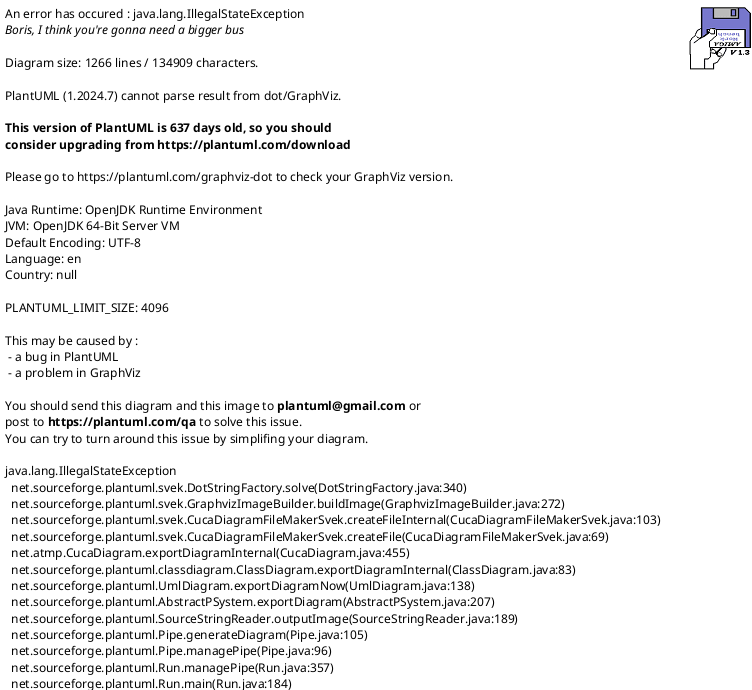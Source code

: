 @startuml
'https://plantuml.com/class-diagram

' GENERATE CLASS DIAGRAM ===========
' Generator       : it.brunasti.java.diagrammer.ClassDiagrammer
' Path            : [/Users/paolo/Work/Tadaah/fp-backend-invoice-service/build/classes/java/main]
' Java Files Path : [/Users/paolo/Work/Tadaah/fp-backend-invoice-service/src/main/java/]
' Configuration   : [/Users/paolo/IdeaProjects/mine/java-diagrammer/temp/tadaah/config.json]
' Generated at    : Fri Jan 17 14:59:07 CET 2025
'
'   Stat infos    :
'       Files : [161]
'       Lines : [6245]
'     Classes : [161]
'     Methods : [1479]
'      Fields : [734]



' CLASSES =======
class freelanceplaza.fpbackendinvoiceservice.configs.aws.SqsBootstrapConfiguration
class freelanceplaza.fpbackendinvoiceservice.configs.utils.DateUtils
interface freelanceplaza.fpbackendinvoiceservice.repository.CustomerRepository
interface freelanceplaza.fpbackendinvoiceservice.service.ProductService
class freelanceplaza.fpbackendinvoiceservice.publisher.SqsMessageSender
interface freelanceplaza.fpbackendinvoiceservice.repository.ShiftRepository
class freelanceplaza.fpbackendinvoiceservice.configs.RedisConfiguration
class freelanceplaza.fpbackendinvoiceservice.configs.aws.SQSConfig
class freelanceplaza.fpbackendinvoiceservice.http_clients.userservice.dto.UserDto$UserDtoBuilder
interface freelanceplaza.fpbackendinvoiceservice.repository.ProductDataEntityRepository
class freelanceplaza.fpbackendinvoiceservice.entity.ProductData
class freelanceplaza.fpbackendinvoiceservice.exceptions.InvoiceServiceException
class freelanceplaza.fpbackendinvoiceservice.configs.aws.SNSConfig
class freelanceplaza.fpbackendinvoiceservice.service.impl.InvoiceGenerationService
class freelanceplaza.fpbackendinvoiceservice.service.impl.MediaReplacedElementFactory
class freelanceplaza.fpbackendinvoiceservice.controller.InternalController
class freelanceplaza.fpbackendinvoiceservice.mapper.OrganizationMapper
class freelanceplaza.fpbackendinvoiceservice.dto.SimpleSupplierInvoiceDto$InvoicePaymentAssignmentDto
class freelanceplaza.fpbackendinvoiceservice.http_clients.userservice.dto.organization.OrganizationDtoFullResponse
interface freelanceplaza.fpbackendinvoiceservice.repository.ConfigRepository
class freelanceplaza.fpbackendinvoiceservice.entity.ShiftFeeProduct
class freelanceplaza.fpbackendinvoiceservice.exceptions.ErrorResponse
abstract freelanceplaza.fpbackendinvoiceservice.listener.BaseInvoiceListener
class freelanceplaza.fpbackendinvoiceservice.entity.Freelancer
class freelanceplaza.fpbackendinvoiceservice.entity.Shift
interface freelanceplaza.fpbackendinvoiceservice.repository.SupplierRepository
class freelanceplaza.fpbackendinvoiceservice.entity.KycDeduction
class freelanceplaza.fpbackendinvoiceservice.service.impl.InvoiceServiceImpl$1
class freelanceplaza.fpbackendinvoiceservice.mapper.LocationMapper
class freelanceplaza.fpbackendinvoiceservice.service.impl.OrganizationServiceImpl$1
class freelanceplaza.fpbackendinvoiceservice.exceptions.ConfigException
class freelanceplaza.fpbackendinvoiceservice.dto.xml.XmlConstants$InvoiceTypeCode
class freelanceplaza.fpbackendinvoiceservice.mapper.SupplierMapper
interface freelanceplaza.fpbackendinvoiceservice.repository.InvoiceDataEntityRepository
interface freelanceplaza.fpbackendinvoiceservice.repository.FreelancerRepository
enum freelanceplaza.fpbackendinvoiceservice.entity.enums.FreelancerInvoicePaymentAssignmentStatus{
  PENDING
  COMPLETED
  NO_PAYMENT_AUTOMATION
  RESOLVED
}
class freelanceplaza.fpbackendinvoiceservice.publisher.InvoicePublisher
class freelanceplaza.fpbackendinvoiceservice.mapper.FreelancerMapper
interface freelanceplaza.fpbackendinvoiceservice.service.CustomerService
class freelanceplaza.fpbackendinvoiceservice.entity.Supplier
interface freelanceplaza.fpbackendinvoiceservice.service.InvoiceService
interface freelanceplaza.fpbackendinvoiceservice.repository.FileRepository
class freelanceplaza.fpbackendinvoiceservice.configs.security.AudienceValidator
class freelanceplaza.fpbackendinvoiceservice.service.InvoiceFactory
class freelanceplaza.fpbackendinvoiceservice.configs.aws.S3Config
class freelanceplaza.fpbackendinvoiceservice.mapper.InvoiceMapper
class freelanceplaza.fpbackendinvoiceservice.entity.Invoice
interface freelanceplaza.fpbackendinvoiceservice.service.ConfigService
class freelanceplaza.fpbackendinvoiceservice.exceptions.EntityNotFoundException
class freelanceplaza.fpbackendinvoiceservice.entity.KycDeductionProduct
class freelanceplaza.fpbackendinvoiceservice.service.impl.InvoiceGenerationService$FileHolder
class freelanceplaza.fpbackendinvoiceservice.listener.ShiftFeeListener
interface freelanceplaza.fpbackendinvoiceservice.repository.InvoiceBundleRepository
class freelanceplaza.fpbackendinvoiceservice.entity.PaymentAssignment
enum freelanceplaza.fpbackendinvoiceservice.entity.enums.Status{
  PENDING
  ACTIVE
  BLOCKED
  INACTIVE
}
class freelanceplaza.fpbackendinvoiceservice.service.impl.ConfigServiceImpl$1
class freelanceplaza.fpbackendinvoiceservice.listener.OrganizationSyncListener
class freelanceplaza.fpbackendinvoiceservice.exceptions.InvoiceGenerationException
class freelanceplaza.fpbackendinvoiceservice.entity.Location
class freelanceplaza.fpbackendinvoiceservice.service.impl.FormatterImpl
interface freelanceplaza.fpbackendinvoiceservice.repository.PaymentAssignmentRepository
class freelanceplaza.fpbackendinvoiceservice.service.impl.ProductServiceImpl
class freelanceplaza.fpbackendinvoiceservice.listener.UserSyncListener
class freelanceplaza.fpbackendinvoiceservice.dto.SimpleStaffInvoiceDto
class freelanceplaza.fpbackendinvoiceservice.service.impl.InvoiceServiceImpl
class freelanceplaza.fpbackendinvoiceservice.service.KycDeductionService$1
class freelanceplaza.fpbackendinvoiceservice.controller.InternalController$MultipartTemplateResolver
class freelanceplaza.fpbackendinvoiceservice.listener.LocationSyncListener
class freelanceplaza.fpbackendinvoiceservice.configs.ApiPortConfiguration$ServiceConfiguration
interface freelanceplaza.fpbackendinvoiceservice.dto.xml.XmlConstants
enum freelanceplaza.fpbackendinvoiceservice.http_clients.userservice.enums.OrganizationInvoiceSetting{
  ORGANIZATION
  LOCATION
}
class freelanceplaza.fpbackendinvoiceservice.http_clients.userservice.dto.AddressDto
class freelanceplaza.fpbackendinvoiceservice.publisher.ConfigurationPublisher
class freelanceplaza.fpbackendinvoiceservice.dto.SimpleCustomerInvoiceDto
class freelanceplaza.fpbackendinvoiceservice.entity.File
class freelanceplaza.fpbackendinvoiceservice.entity.Customer
class freelanceplaza.fpbackendinvoiceservice.controller.InternalController$TemplateResource
class freelanceplaza.fpbackendinvoiceservice.http_clients.userservice.dto.freelancer.FreelancerDtoResponse
enum freelanceplaza.fpbackendinvoiceservice.entity.enums.AddressType{
  LEGAL_CORRESPONDENCE
  LEGAL_VISITOR
  LOCATION
  WORK
  HOME
}
class freelanceplaza.fpbackendinvoiceservice.entity.GroupedShift
interface freelanceplaza.fpbackendinvoiceservice.repository.AddressRepository
class freelanceplaza.fpbackendinvoiceservice.configs.security.SecurityUtils
interface freelanceplaza.fpbackendinvoiceservice.repository.KycDeductionRepository
enum freelanceplaza.fpbackendinvoiceservice.entity.enums.Units{
  MONEY
  MINUTES
  PERCENTAGE
  HOURS
  DAYS
  DATE
}
class freelanceplaza.fpbackendinvoiceservice.entity.Address$AddressBuilder
interface freelanceplaza.fpbackendinvoiceservice.service.UserService
class freelanceplaza.fpbackendinvoiceservice.service.impl.InvoiceGenerationService$InvoiceProduct
class freelanceplaza.fpbackendinvoiceservice.dto.xml.XmlConstants$TaxCategory
interface freelanceplaza.fpbackendinvoiceservice.service.Formatter
class freelanceplaza.fpbackendinvoiceservice.service.InvoiceCreator
class freelanceplaza.fpbackendinvoiceservice.service.impl.S3ServiceImpl
enum freelanceplaza.fpbackendinvoiceservice.entity.enums.ConfigCodes{
  MEDIATION_RATE
  COMPENSATION_FEE
  PAYMENT_TERMS_PERIOD
  VAT_RATE
  KYC_COMPENSATION_FEE
}
class freelanceplaza.fpbackendinvoiceservice.dto.SimpleSupplierInvoiceDto
enum freelanceplaza.fpbackendinvoiceservice.entity.enums.CompensationReceiver{
  FREELANCER
  VERTICAL
}
class freelanceplaza.fpbackendinvoiceservice.configs.security.SecurityConfig
class freelanceplaza.fpbackendinvoiceservice.FpBackendInvoiceServiceApplication
class freelanceplaza.fpbackendinvoiceservice.listener.ApprovedShiftsListener$2
class freelanceplaza.fpbackendinvoiceservice.listener.ApprovedShiftsListener$1
class freelanceplaza.fpbackendinvoiceservice.http_clients.userservice.dto.organization.LocationDto$LocationDtoBuilder
class freelanceplaza.fpbackendinvoiceservice.service.LocationService
class freelanceplaza.fpbackendinvoiceservice.http_clients.userservice.UserServiceApiPort$1
class freelanceplaza.fpbackendinvoiceservice.configs.PlatformConfiguration
class freelanceplaza.fpbackendinvoiceservice.entity.Config
class freelanceplaza.fpbackendinvoiceservice.configs.aws.SQSConfig$FPDefaultListenerContainerRegistry
class freelanceplaza.fpbackendinvoiceservice.listener.KycDeductionListener
class freelanceplaza.fpbackendinvoiceservice.entity.MediationFeeProduct
class freelanceplaza.fpbackendinvoiceservice.configs.ApiPortConfiguration
enum freelanceplaza.fpbackendinvoiceservice.entity.enums.ProductType{
  COMPENSATION_FEE
  SHIFT_FEE
  MEDIATION_FEE
  KYC_DEDUCTION
}
class freelanceplaza.fpbackendinvoiceservice.configs.security.AuthConfiguration
class freelanceplaza.fpbackendinvoiceservice.utils.DateFormatter
class freelanceplaza.fpbackendinvoiceservice.entity.ProductDataEntity
class freelanceplaza.fpbackendinvoiceservice.service.impl.SupplierServiceImpl
class freelanceplaza.fpbackendinvoiceservice.utils.DBUtils
class freelanceplaza.fpbackendinvoiceservice.http_clients.userservice.dto.organization.LocationDto
class freelanceplaza.fpbackendinvoiceservice.service.impl.InvoiceGenerationService$1
interface freelanceplaza.fpbackendinvoiceservice.repository.InvoiceRepository
interface freelanceplaza.fpbackendinvoiceservice.entity.GroupedShiftView
class freelanceplaza.fpbackendinvoiceservice.entity.InvoiceBundle
class freelanceplaza.fpbackendinvoiceservice.controller.InvoiceController
class freelanceplaza.fpbackendinvoiceservice.mapper.CustomerMapper
class freelanceplaza.fpbackendinvoiceservice.http_clients.userservice.dto.LegalEntityDto$LegalEntityDtoBuilder
class freelanceplaza.fpbackendinvoiceservice.service.impl.InvoiceGenerationService$InvoiceParty
class freelanceplaza.fpbackendinvoiceservice.service.impl.UserServiceImpl
class freelanceplaza.fpbackendinvoiceservice.listener.PaymentAssignmentEventListener
class freelanceplaza.fpbackendinvoiceservice.http_clients.userservice.dto.UserDto
class freelanceplaza.fpbackendinvoiceservice.configs.aws.S3ConfigDev
class freelanceplaza.fpbackendinvoiceservice.mapper.ShiftHireMapper
interface freelanceplaza.fpbackendinvoiceservice.repository.LocationRepository
class freelanceplaza.fpbackendinvoiceservice.service.KycDeductionService
class freelanceplaza.fpbackendinvoiceservice.entity.InvoiceData
abstract freelanceplaza.fpbackendinvoiceservice.dto.BaseSimpleInvoiceDto
class freelanceplaza.fpbackendinvoiceservice.http_clients.userservice.dto.InvoiceQuery
class freelanceplaza.fpbackendinvoiceservice.entity.Product
class freelanceplaza.fpbackendinvoiceservice.entity.Address
class freelanceplaza.fpbackendinvoiceservice.entity.InvoiceDataEntity
interface freelanceplaza.fpbackendinvoiceservice.service.OrganizationService
class freelanceplaza.fpbackendinvoiceservice.listener.ApprovedShiftsListener
class freelanceplaza.fpbackendinvoiceservice.http_clients.userservice.dto.InvoiceResponse
interface freelanceplaza.fpbackendinvoiceservice.service.SupplierService
class freelanceplaza.fpbackendinvoiceservice.listener.MediationShiftsListener
class freelanceplaza.fpbackendinvoiceservice.mapper.AddressMapper
class freelanceplaza.fpbackendinvoiceservice.utils.DbLocks
class freelanceplaza.fpbackendinvoiceservice.http_clients.userservice.UserServiceApiPort
class freelanceplaza.fpbackendinvoiceservice.configs.InvoicesServiceConfig
class freelanceplaza.fpbackendinvoiceservice.http_clients.userservice.dto.AddressDto$AddressDtoBuilder
class freelanceplaza.fpbackendinvoiceservice.configs.security.SecurityUtils$TokenUser
interface freelanceplaza.fpbackendinvoiceservice.repository.ProductRepository
class freelanceplaza.fpbackendinvoiceservice.dto.ConfigDto
class freelanceplaza.fpbackendinvoiceservice.exceptions.GlobalExceptionHandler
class freelanceplaza.fpbackendinvoiceservice.http_clients.userservice.dto.LegalEntityDto
class freelanceplaza.fpbackendinvoiceservice.service.impl.ConfigServiceImpl
class freelanceplaza.fpbackendinvoiceservice.entity.CompensationFeeProduct
class freelanceplaza.fpbackendinvoiceservice.controller.M2mController
interface freelanceplaza.fpbackendinvoiceservice.repository.OrganizationRepository
class freelanceplaza.fpbackendinvoiceservice.service.impl.OrganizationServiceImpl
interface freelanceplaza.fpbackendinvoiceservice.service.S3Service
class freelanceplaza.fpbackendinvoiceservice.http_clients.userservice.dto.freelancer.FreelancerFullInfoDtoResponse
interface freelanceplaza.fpbackendinvoiceservice.service.PriceService
class freelanceplaza.fpbackendinvoiceservice.http_clients.userservice.dto.freelancer.FreelancerFullInfoDtoResponse$FreelancerFullInfoDtoResponseBuilder
class freelanceplaza.fpbackendinvoiceservice.entity.Organization
class freelanceplaza.fpbackendinvoiceservice.service.impl.CustomerServiceImpl

' INHERITANCES =======
java.lang.RuntimeException <|-- freelanceplaza.fpbackendinvoiceservice.exceptions.InvoiceServiceException
freelanceplaza.fpbackendinvoiceservice.entity.Product <|-- freelanceplaza.fpbackendinvoiceservice.entity.ShiftFeeProduct
java.lang.RuntimeException <|-- freelanceplaza.fpbackendinvoiceservice.exceptions.ConfigException
java.lang.Enum <|-- freelanceplaza.fpbackendinvoiceservice.entity.enums.FreelancerInvoicePaymentAssignmentStatus
java.lang.Record <|-- freelanceplaza.fpbackendinvoiceservice.configs.security.AudienceValidator
java.lang.RuntimeException <|-- freelanceplaza.fpbackendinvoiceservice.exceptions.EntityNotFoundException
freelanceplaza.fpbackendinvoiceservice.entity.Product <|-- freelanceplaza.fpbackendinvoiceservice.entity.KycDeductionProduct
freelanceplaza.fpbackendinvoiceservice.listener.BaseInvoiceListener <|-- freelanceplaza.fpbackendinvoiceservice.listener.ShiftFeeListener
java.lang.Enum <|-- freelanceplaza.fpbackendinvoiceservice.entity.enums.Status
java.lang.RuntimeException <|-- freelanceplaza.fpbackendinvoiceservice.exceptions.InvoiceGenerationException
freelanceplaza.fpbackendinvoiceservice.dto.BaseSimpleInvoiceDto <|-- freelanceplaza.fpbackendinvoiceservice.dto.SimpleStaffInvoiceDto
java.lang.Enum <|-- freelanceplaza.fpbackendinvoiceservice.http_clients.userservice.enums.OrganizationInvoiceSetting
freelanceplaza.fpbackendinvoiceservice.dto.BaseSimpleInvoiceDto <|-- freelanceplaza.fpbackendinvoiceservice.dto.SimpleCustomerInvoiceDto
java.lang.Enum <|-- freelanceplaza.fpbackendinvoiceservice.entity.enums.AddressType
java.lang.Enum <|-- freelanceplaza.fpbackendinvoiceservice.entity.enums.Units
java.lang.Enum <|-- freelanceplaza.fpbackendinvoiceservice.entity.enums.ConfigCodes
freelanceplaza.fpbackendinvoiceservice.dto.BaseSimpleInvoiceDto <|-- freelanceplaza.fpbackendinvoiceservice.dto.SimpleSupplierInvoiceDto
java.lang.Enum <|-- freelanceplaza.fpbackendinvoiceservice.entity.enums.CompensationReceiver
freelanceplaza.fpbackendinvoiceservice.entity.Product <|-- freelanceplaza.fpbackendinvoiceservice.entity.MediationFeeProduct
java.lang.Enum <|-- freelanceplaza.fpbackendinvoiceservice.entity.enums.ProductType
freelanceplaza.fpbackendinvoiceservice.configs.aws.S3Config <|-- freelanceplaza.fpbackendinvoiceservice.configs.aws.S3ConfigDev
freelanceplaza.fpbackendinvoiceservice.listener.BaseInvoiceListener <|-- freelanceplaza.fpbackendinvoiceservice.listener.MediationShiftsListener
freelanceplaza.fpbackendinvoiceservice.entity.Product <|-- freelanceplaza.fpbackendinvoiceservice.entity.CompensationFeeProduct

' IMPLEMENT INTERFACE =======
java.io.Serializable <|.. freelanceplaza.fpbackendinvoiceservice.entity.ProductData
freelanceplaza.fpbackendinvoiceservice.service.Formatter <|.. freelanceplaza.fpbackendinvoiceservice.service.impl.FormatterImpl
freelanceplaza.fpbackendinvoiceservice.service.ProductService <|.. freelanceplaza.fpbackendinvoiceservice.service.impl.ProductServiceImpl
freelanceplaza.fpbackendinvoiceservice.service.InvoiceService <|.. freelanceplaza.fpbackendinvoiceservice.service.impl.InvoiceServiceImpl
freelanceplaza.fpbackendinvoiceservice.service.PriceService <|.. freelanceplaza.fpbackendinvoiceservice.service.impl.InvoiceServiceImpl
freelanceplaza.fpbackendinvoiceservice.entity.GroupedShiftView <|.. freelanceplaza.fpbackendinvoiceservice.entity.GroupedShift
freelanceplaza.fpbackendinvoiceservice.service.S3Service <|.. freelanceplaza.fpbackendinvoiceservice.service.impl.S3ServiceImpl
freelanceplaza.fpbackendinvoiceservice.service.SupplierService <|.. freelanceplaza.fpbackendinvoiceservice.service.impl.SupplierServiceImpl
freelanceplaza.fpbackendinvoiceservice.service.UserService <|.. freelanceplaza.fpbackendinvoiceservice.service.impl.UserServiceImpl
java.io.Serializable <|.. freelanceplaza.fpbackendinvoiceservice.entity.InvoiceData
freelanceplaza.fpbackendinvoiceservice.service.ConfigService <|.. freelanceplaza.fpbackendinvoiceservice.service.impl.ConfigServiceImpl
freelanceplaza.fpbackendinvoiceservice.service.OrganizationService <|.. freelanceplaza.fpbackendinvoiceservice.service.impl.OrganizationServiceImpl
freelanceplaza.fpbackendinvoiceservice.service.CustomerService <|.. freelanceplaza.fpbackendinvoiceservice.service.impl.CustomerServiceImpl

' FIELDS =======
freelanceplaza.fpbackendinvoiceservice.service.impl.InvoiceGenerationService --> freelanceplaza.fpbackendinvoiceservice.repository.InvoiceRepository
freelanceplaza.fpbackendinvoiceservice.service.impl.InvoiceGenerationService --> freelanceplaza.fpbackendinvoiceservice.repository.FreelancerRepository
freelanceplaza.fpbackendinvoiceservice.service.impl.InvoiceGenerationService --> freelanceplaza.fpbackendinvoiceservice.repository.OrganizationRepository
freelanceplaza.fpbackendinvoiceservice.service.impl.InvoiceGenerationService --> freelanceplaza.fpbackendinvoiceservice.repository.LocationRepository
freelanceplaza.fpbackendinvoiceservice.service.impl.InvoiceGenerationService --> freelanceplaza.fpbackendinvoiceservice.configs.PlatformConfiguration
freelanceplaza.fpbackendinvoiceservice.service.impl.InvoiceGenerationService --> freelanceplaza.fpbackendinvoiceservice.service.PriceService
freelanceplaza.fpbackendinvoiceservice.service.impl.InvoiceGenerationService --> freelanceplaza.fpbackendinvoiceservice.service.Formatter
freelanceplaza.fpbackendinvoiceservice.service.impl.InvoiceGenerationService --> freelanceplaza.fpbackendinvoiceservice.service.ConfigService
freelanceplaza.fpbackendinvoiceservice.service.impl.MediaReplacedElementFactory --> org.xhtmlrenderer.extend.ReplacedElementFactory
freelanceplaza.fpbackendinvoiceservice.controller.InternalController --> freelanceplaza.fpbackendinvoiceservice.service.impl.InvoiceGenerationService
freelanceplaza.fpbackendinvoiceservice.controller.InternalController --> freelanceplaza.fpbackendinvoiceservice.service.impl.InvoiceGenerationService
freelanceplaza.fpbackendinvoiceservice.mapper.OrganizationMapper --> freelanceplaza.fpbackendinvoiceservice.mapper.AddressMapper
freelanceplaza.fpbackendinvoiceservice.dto.SimpleSupplierInvoiceDto$InvoicePaymentAssignmentDto --> freelanceplaza.fpbackendinvoiceservice.entity.enums.FreelancerInvoicePaymentAssignmentStatus
freelanceplaza.fpbackendinvoiceservice.http_clients.userservice.dto.organization.OrganizationDtoFullResponse --> freelanceplaza.fpbackendinvoiceservice.http_clients.userservice.dto.LegalEntityDto
freelanceplaza.fpbackendinvoiceservice.http_clients.userservice.dto.organization.OrganizationDtoFullResponse --> freelanceplaza.fpbackendinvoiceservice.http_clients.userservice.dto.AddressDto
freelanceplaza.fpbackendinvoiceservice.http_clients.userservice.dto.organization.OrganizationDtoFullResponse --> com.freelanceplaza.commons.fpcommons.sync.organizations.OnboardingStatus
freelanceplaza.fpbackendinvoiceservice.http_clients.userservice.dto.organization.OrganizationDtoFullResponse --> freelanceplaza.fpbackendinvoiceservice.entity.enums.Status
freelanceplaza.fpbackendinvoiceservice.http_clients.userservice.dto.organization.OrganizationDtoFullResponse --> freelanceplaza.fpbackendinvoiceservice.http_clients.userservice.dto.UserDto
freelanceplaza.fpbackendinvoiceservice.http_clients.userservice.dto.organization.OrganizationDtoFullResponse --> freelanceplaza.fpbackendinvoiceservice.http_clients.userservice.dto.UserDto
freelanceplaza.fpbackendinvoiceservice.http_clients.userservice.dto.organization.OrganizationDtoFullResponse --> com.freelanceplaza.commons.fpcommons.sync.organizations.OrganizationInvoiceSetting
freelanceplaza.fpbackendinvoiceservice.http_clients.userservice.dto.organization.OrganizationDtoFullResponse --> com.freelanceplaza.commons.fpcommons.sync.organizations.OrganizationType
freelanceplaza.fpbackendinvoiceservice.listener.BaseInvoiceListener --> freelanceplaza.fpbackendinvoiceservice.publisher.InvoicePublisher
freelanceplaza.fpbackendinvoiceservice.listener.BaseInvoiceListener --> freelanceplaza.fpbackendinvoiceservice.service.InvoiceCreator
freelanceplaza.fpbackendinvoiceservice.entity.Freelancer --> freelanceplaza.fpbackendinvoiceservice.entity.Address
freelanceplaza.fpbackendinvoiceservice.entity.Freelancer --> com.freelanceplaza.commons.fpcommons.sync.users.Status
freelanceplaza.fpbackendinvoiceservice.entity.Freelancer --> com.freelanceplaza.commons.fpcommons.sync.organizations.OnboardingStatus
freelanceplaza.fpbackendinvoiceservice.entity.Shift --> com.freelanceplaza.invoices.enums.MemberType
freelanceplaza.fpbackendinvoiceservice.entity.Shift --> com.freelanceplaza.commons.fpcommons.enums.Currency
freelanceplaza.fpbackendinvoiceservice.entity.Shift --> com.freelanceplaza.invoices.enums.HireFlowStatus
freelanceplaza.fpbackendinvoiceservice.entity.KycDeduction --> freelanceplaza.fpbackendinvoiceservice.entity.Customer
freelanceplaza.fpbackendinvoiceservice.entity.KycDeduction --> freelanceplaza.fpbackendinvoiceservice.entity.Supplier
freelanceplaza.fpbackendinvoiceservice.mapper.LocationMapper --> freelanceplaza.fpbackendinvoiceservice.mapper.AddressMapper
freelanceplaza.fpbackendinvoiceservice.publisher.InvoicePublisher --> freelanceplaza.fpbackendinvoiceservice.mapper.InvoiceMapper
freelanceplaza.fpbackendinvoiceservice.mapper.FreelancerMapper --> freelanceplaza.fpbackendinvoiceservice.mapper.AddressMapper
freelanceplaza.fpbackendinvoiceservice.entity.Supplier --> com.freelanceplaza.invoices.enums.MemberType
freelanceplaza.fpbackendinvoiceservice.mapper.InvoiceMapper --> com.freelanceplaza.commons.fpcommons.aws.cloudfront.CloudfrontUrlSigner
freelanceplaza.fpbackendinvoiceservice.entity.Invoice --> freelanceplaza.fpbackendinvoiceservice.entity.Customer
freelanceplaza.fpbackendinvoiceservice.entity.Invoice --> freelanceplaza.fpbackendinvoiceservice.entity.Supplier
freelanceplaza.fpbackendinvoiceservice.entity.Invoice --> com.freelanceplaza.commons.fpcommons.enums.Currency
freelanceplaza.fpbackendinvoiceservice.entity.Invoice --> com.freelanceplaza.invoices.enums.InvoiceType
freelanceplaza.fpbackendinvoiceservice.entity.Invoice --> freelanceplaza.fpbackendinvoiceservice.entity.InvoiceBundle
freelanceplaza.fpbackendinvoiceservice.entity.Invoice --> freelanceplaza.fpbackendinvoiceservice.entity.InvoiceDataEntity
freelanceplaza.fpbackendinvoiceservice.entity.Invoice --> freelanceplaza.fpbackendinvoiceservice.entity.PaymentAssignment
freelanceplaza.fpbackendinvoiceservice.entity.PaymentAssignment --> com.freelanceplaza.invoices.enums.PaymentAssignmentStatus
freelanceplaza.fpbackendinvoiceservice.service.impl.ConfigServiceImpl$1 --> freelanceplaza.fpbackendinvoiceservice.entity.Config
freelanceplaza.fpbackendinvoiceservice.service.impl.ConfigServiceImpl$1 --> freelanceplaza.fpbackendinvoiceservice.service.impl.ConfigServiceImpl
freelanceplaza.fpbackendinvoiceservice.listener.OrganizationSyncListener --> com.freelanceplaza.commons.fpcommons.crypto.Decoder
freelanceplaza.fpbackendinvoiceservice.listener.OrganizationSyncListener --> freelanceplaza.fpbackendinvoiceservice.service.OrganizationService
freelanceplaza.fpbackendinvoiceservice.entity.Location --> freelanceplaza.fpbackendinvoiceservice.entity.Organization
freelanceplaza.fpbackendinvoiceservice.entity.Location --> freelanceplaza.fpbackendinvoiceservice.entity.Address
freelanceplaza.fpbackendinvoiceservice.service.impl.FormatterImpl --> com.freelanceplaza.invoices.InvoiceMemberIdFormatter
freelanceplaza.fpbackendinvoiceservice.service.impl.FormatterImpl --> freelanceplaza.fpbackendinvoiceservice.configs.PlatformConfiguration
freelanceplaza.fpbackendinvoiceservice.service.impl.FormatterImpl --> freelanceplaza.fpbackendinvoiceservice.repository.OrganizationRepository
freelanceplaza.fpbackendinvoiceservice.service.impl.FormatterImpl --> com.ibm.icu.text.Transliterator
freelanceplaza.fpbackendinvoiceservice.service.impl.ProductServiceImpl --> freelanceplaza.fpbackendinvoiceservice.service.PriceService
freelanceplaza.fpbackendinvoiceservice.service.impl.ProductServiceImpl --> freelanceplaza.fpbackendinvoiceservice.repository.ProductRepository
freelanceplaza.fpbackendinvoiceservice.listener.UserSyncListener --> freelanceplaza.fpbackendinvoiceservice.service.UserService
freelanceplaza.fpbackendinvoiceservice.listener.UserSyncListener --> com.freelanceplaza.commons.fpcommons.crypto.Decoder
freelanceplaza.fpbackendinvoiceservice.service.impl.InvoiceServiceImpl --> freelanceplaza.fpbackendinvoiceservice.repository.InvoiceRepository
freelanceplaza.fpbackendinvoiceservice.service.impl.InvoiceServiceImpl --> freelanceplaza.fpbackendinvoiceservice.mapper.InvoiceMapper
freelanceplaza.fpbackendinvoiceservice.service.impl.InvoiceServiceImpl --> freelanceplaza.fpbackendinvoiceservice.service.ConfigService
freelanceplaza.fpbackendinvoiceservice.service.impl.InvoiceServiceImpl --> freelanceplaza.fpbackendinvoiceservice.repository.PaymentAssignmentRepository
freelanceplaza.fpbackendinvoiceservice.service.KycDeductionService$1 --> freelanceplaza.fpbackendinvoiceservice.entity.Invoice
freelanceplaza.fpbackendinvoiceservice.service.KycDeductionService$1 --> freelanceplaza.fpbackendinvoiceservice.service.KycDeductionService
freelanceplaza.fpbackendinvoiceservice.listener.LocationSyncListener --> com.freelanceplaza.commons.fpcommons.crypto.Decoder
freelanceplaza.fpbackendinvoiceservice.listener.LocationSyncListener --> freelanceplaza.fpbackendinvoiceservice.service.LocationService
freelanceplaza.fpbackendinvoiceservice.http_clients.userservice.dto.AddressDto --> com.freelanceplaza.commons.fpcommons.sync.common.AddressType
freelanceplaza.fpbackendinvoiceservice.entity.File --> com.freelanceplaza.invoices.enums.InvoiceBucketReference
freelanceplaza.fpbackendinvoiceservice.entity.File --> freelanceplaza.fpbackendinvoiceservice.entity.Invoice
freelanceplaza.fpbackendinvoiceservice.entity.Customer --> com.freelanceplaza.invoices.enums.MemberType
freelanceplaza.fpbackendinvoiceservice.http_clients.userservice.dto.freelancer.FreelancerDtoResponse --> com.freelanceplaza.commons.fpcommons.sync.organizations.OnboardingStatus
freelanceplaza.fpbackendinvoiceservice.http_clients.userservice.dto.freelancer.FreelancerDtoResponse --> com.freelanceplaza.commons.fpcommons.sync.users.Status
freelanceplaza.fpbackendinvoiceservice.entity.GroupedShift --> com.freelanceplaza.commons.fpcommons.enums.Currency
freelanceplaza.fpbackendinvoiceservice.entity.Address$AddressBuilder --> com.freelanceplaza.commons.fpcommons.sync.common.AddressType
freelanceplaza.fpbackendinvoiceservice.service.InvoiceCreator --> freelanceplaza.fpbackendinvoiceservice.repository.ShiftRepository
freelanceplaza.fpbackendinvoiceservice.service.InvoiceCreator --> freelanceplaza.fpbackendinvoiceservice.repository.CustomerRepository
freelanceplaza.fpbackendinvoiceservice.service.InvoiceCreator --> freelanceplaza.fpbackendinvoiceservice.repository.SupplierRepository
freelanceplaza.fpbackendinvoiceservice.service.InvoiceCreator --> freelanceplaza.fpbackendinvoiceservice.service.ProductService
freelanceplaza.fpbackendinvoiceservice.service.InvoiceCreator --> freelanceplaza.fpbackendinvoiceservice.service.Formatter
freelanceplaza.fpbackendinvoiceservice.service.InvoiceCreator --> freelanceplaza.fpbackendinvoiceservice.service.InvoiceFactory
freelanceplaza.fpbackendinvoiceservice.service.InvoiceCreator --> freelanceplaza.fpbackendinvoiceservice.service.PriceService
freelanceplaza.fpbackendinvoiceservice.service.InvoiceCreator --> freelanceplaza.fpbackendinvoiceservice.repository.ProductRepository
freelanceplaza.fpbackendinvoiceservice.service.InvoiceCreator --> freelanceplaza.fpbackendinvoiceservice.service.S3Service
freelanceplaza.fpbackendinvoiceservice.service.InvoiceCreator --> freelanceplaza.fpbackendinvoiceservice.service.ConfigService
freelanceplaza.fpbackendinvoiceservice.service.InvoiceCreator --> freelanceplaza.fpbackendinvoiceservice.repository.InvoiceRepository
freelanceplaza.fpbackendinvoiceservice.service.InvoiceCreator --> freelanceplaza.fpbackendinvoiceservice.repository.InvoiceBundleRepository
freelanceplaza.fpbackendinvoiceservice.service.InvoiceCreator --> freelanceplaza.fpbackendinvoiceservice.configs.PlatformConfiguration
freelanceplaza.fpbackendinvoiceservice.service.InvoiceCreator --> freelanceplaza.fpbackendinvoiceservice.repository.ProductDataEntityRepository
freelanceplaza.fpbackendinvoiceservice.service.InvoiceCreator --> freelanceplaza.fpbackendinvoiceservice.service.impl.InvoiceGenerationService
freelanceplaza.fpbackendinvoiceservice.service.InvoiceCreator --> freelanceplaza.fpbackendinvoiceservice.repository.InvoiceDataEntityRepository
freelanceplaza.fpbackendinvoiceservice.service.InvoiceCreator --> freelanceplaza.fpbackendinvoiceservice.repository.LocationRepository
freelanceplaza.fpbackendinvoiceservice.service.impl.S3ServiceImpl --> freelanceplaza.fpbackendinvoiceservice.mapper.ShiftHireMapper
freelanceplaza.fpbackendinvoiceservice.service.impl.S3ServiceImpl --> freelanceplaza.fpbackendinvoiceservice.repository.ShiftRepository
freelanceplaza.fpbackendinvoiceservice.service.impl.S3ServiceImpl --> freelanceplaza.fpbackendinvoiceservice.service.impl.InvoiceGenerationService
freelanceplaza.fpbackendinvoiceservice.service.impl.S3ServiceImpl --> freelanceplaza.fpbackendinvoiceservice.service.Formatter
freelanceplaza.fpbackendinvoiceservice.service.impl.S3ServiceImpl --> freelanceplaza.fpbackendinvoiceservice.repository.FileRepository
freelanceplaza.fpbackendinvoiceservice.service.impl.S3ServiceImpl --> freelanceplaza.fpbackendinvoiceservice.repository.InvoiceRepository
freelanceplaza.fpbackendinvoiceservice.dto.SimpleSupplierInvoiceDto --> freelanceplaza.fpbackendinvoiceservice.dto.SimpleSupplierInvoiceDto$InvoicePaymentAssignmentDto
freelanceplaza.fpbackendinvoiceservice.listener.ApprovedShiftsListener$1 --> freelanceplaza.fpbackendinvoiceservice.entity.InvoiceBundle
freelanceplaza.fpbackendinvoiceservice.listener.ApprovedShiftsListener$1 --> freelanceplaza.fpbackendinvoiceservice.listener.ApprovedShiftsListener
freelanceplaza.fpbackendinvoiceservice.http_clients.userservice.dto.organization.LocationDto$LocationDtoBuilder --> freelanceplaza.fpbackendinvoiceservice.entity.enums.AddressType
freelanceplaza.fpbackendinvoiceservice.service.LocationService --> freelanceplaza.fpbackendinvoiceservice.repository.LocationRepository
freelanceplaza.fpbackendinvoiceservice.service.LocationService --> freelanceplaza.fpbackendinvoiceservice.repository.AddressRepository
freelanceplaza.fpbackendinvoiceservice.service.LocationService --> freelanceplaza.fpbackendinvoiceservice.repository.OrganizationRepository
freelanceplaza.fpbackendinvoiceservice.service.LocationService --> freelanceplaza.fpbackendinvoiceservice.service.CustomerService
freelanceplaza.fpbackendinvoiceservice.service.LocationService --> freelanceplaza.fpbackendinvoiceservice.mapper.LocationMapper
freelanceplaza.fpbackendinvoiceservice.http_clients.userservice.UserServiceApiPort$1 --> freelanceplaza.fpbackendinvoiceservice.http_clients.userservice.UserServiceApiPort
freelanceplaza.fpbackendinvoiceservice.entity.Config --> freelanceplaza.fpbackendinvoiceservice.entity.enums.ConfigCodes
freelanceplaza.fpbackendinvoiceservice.entity.Config --> freelanceplaza.fpbackendinvoiceservice.entity.enums.Units
freelanceplaza.fpbackendinvoiceservice.listener.KycDeductionListener --> freelanceplaza.fpbackendinvoiceservice.service.KycDeductionService
freelanceplaza.fpbackendinvoiceservice.configs.security.AuthConfiguration --> com.freelanceplaza.commons.fpauthentication.config.AudienceConfig
freelanceplaza.fpbackendinvoiceservice.configs.security.AuthConfiguration --> com.freelanceplaza.commons.fpauthentication.config.AuthDecoderConfig
freelanceplaza.fpbackendinvoiceservice.entity.ProductDataEntity --> freelanceplaza.fpbackendinvoiceservice.entity.ProductData
freelanceplaza.fpbackendinvoiceservice.service.impl.SupplierServiceImpl --> freelanceplaza.fpbackendinvoiceservice.mapper.SupplierMapper
freelanceplaza.fpbackendinvoiceservice.service.impl.SupplierServiceImpl --> freelanceplaza.fpbackendinvoiceservice.repository.SupplierRepository
freelanceplaza.fpbackendinvoiceservice.http_clients.userservice.dto.organization.LocationDto --> freelanceplaza.fpbackendinvoiceservice.entity.enums.AddressType
freelanceplaza.fpbackendinvoiceservice.controller.InvoiceController --> freelanceplaza.fpbackendinvoiceservice.service.InvoiceService
freelanceplaza.fpbackendinvoiceservice.controller.InvoiceController --> freelanceplaza.fpbackendinvoiceservice.service.impl.InvoiceGenerationService
freelanceplaza.fpbackendinvoiceservice.http_clients.userservice.dto.LegalEntityDto$LegalEntityDtoBuilder --> freelanceplaza.fpbackendinvoiceservice.http_clients.userservice.dto.AddressDto
freelanceplaza.fpbackendinvoiceservice.service.impl.UserServiceImpl --> freelanceplaza.fpbackendinvoiceservice.repository.FreelancerRepository
freelanceplaza.fpbackendinvoiceservice.service.impl.UserServiceImpl --> freelanceplaza.fpbackendinvoiceservice.mapper.FreelancerMapper
freelanceplaza.fpbackendinvoiceservice.service.impl.UserServiceImpl --> freelanceplaza.fpbackendinvoiceservice.repository.AddressRepository
freelanceplaza.fpbackendinvoiceservice.service.impl.UserServiceImpl --> freelanceplaza.fpbackendinvoiceservice.service.SupplierService
freelanceplaza.fpbackendinvoiceservice.service.impl.UserServiceImpl --> freelanceplaza.fpbackendinvoiceservice.service.CustomerService
freelanceplaza.fpbackendinvoiceservice.listener.PaymentAssignmentEventListener --> freelanceplaza.fpbackendinvoiceservice.service.InvoiceService
freelanceplaza.fpbackendinvoiceservice.service.KycDeductionService --> freelanceplaza.fpbackendinvoiceservice.repository.KycDeductionRepository
freelanceplaza.fpbackendinvoiceservice.service.KycDeductionService --> freelanceplaza.fpbackendinvoiceservice.repository.CustomerRepository
freelanceplaza.fpbackendinvoiceservice.service.KycDeductionService --> freelanceplaza.fpbackendinvoiceservice.repository.SupplierRepository
freelanceplaza.fpbackendinvoiceservice.service.KycDeductionService --> freelanceplaza.fpbackendinvoiceservice.service.InvoiceCreator
freelanceplaza.fpbackendinvoiceservice.service.KycDeductionService --> freelanceplaza.fpbackendinvoiceservice.service.S3Service
freelanceplaza.fpbackendinvoiceservice.service.KycDeductionService --> freelanceplaza.fpbackendinvoiceservice.publisher.InvoicePublisher
freelanceplaza.fpbackendinvoiceservice.service.KycDeductionService --> freelanceplaza.fpbackendinvoiceservice.utils.DBUtils
freelanceplaza.fpbackendinvoiceservice.dto.BaseSimpleInvoiceDto --> com.freelanceplaza.invoices.enums.InvoiceType
freelanceplaza.fpbackendinvoiceservice.entity.Product --> freelanceplaza.fpbackendinvoiceservice.entity.Invoice
freelanceplaza.fpbackendinvoiceservice.entity.Product --> freelanceplaza.fpbackendinvoiceservice.entity.Supplier
freelanceplaza.fpbackendinvoiceservice.entity.Product --> freelanceplaza.fpbackendinvoiceservice.entity.Customer
freelanceplaza.fpbackendinvoiceservice.entity.Product --> freelanceplaza.fpbackendinvoiceservice.entity.Shift
freelanceplaza.fpbackendinvoiceservice.entity.Product --> freelanceplaza.fpbackendinvoiceservice.entity.KycDeduction
freelanceplaza.fpbackendinvoiceservice.entity.Product --> freelanceplaza.fpbackendinvoiceservice.entity.ProductDataEntity
freelanceplaza.fpbackendinvoiceservice.entity.Address --> com.freelanceplaza.commons.fpcommons.sync.common.AddressType
freelanceplaza.fpbackendinvoiceservice.entity.InvoiceDataEntity --> freelanceplaza.fpbackendinvoiceservice.entity.InvoiceData
freelanceplaza.fpbackendinvoiceservice.listener.ApprovedShiftsListener --> freelanceplaza.fpbackendinvoiceservice.repository.ShiftRepository
freelanceplaza.fpbackendinvoiceservice.listener.ApprovedShiftsListener --> freelanceplaza.fpbackendinvoiceservice.service.impl.S3ServiceImpl
freelanceplaza.fpbackendinvoiceservice.listener.ApprovedShiftsListener --> freelanceplaza.fpbackendinvoiceservice.publisher.SqsMessageSender
freelanceplaza.fpbackendinvoiceservice.listener.ApprovedShiftsListener --> freelanceplaza.fpbackendinvoiceservice.http_clients.userservice.UserServiceApiPort
freelanceplaza.fpbackendinvoiceservice.listener.ApprovedShiftsListener --> freelanceplaza.fpbackendinvoiceservice.repository.OrganizationRepository
freelanceplaza.fpbackendinvoiceservice.listener.ApprovedShiftsListener --> freelanceplaza.fpbackendinvoiceservice.repository.FreelancerRepository
freelanceplaza.fpbackendinvoiceservice.listener.ApprovedShiftsListener --> freelanceplaza.fpbackendinvoiceservice.repository.InvoiceBundleRepository
freelanceplaza.fpbackendinvoiceservice.listener.ApprovedShiftsListener --> freelanceplaza.fpbackendinvoiceservice.service.OrganizationService
freelanceplaza.fpbackendinvoiceservice.listener.ApprovedShiftsListener --> freelanceplaza.fpbackendinvoiceservice.service.UserService
freelanceplaza.fpbackendinvoiceservice.http_clients.userservice.dto.AddressDto$AddressDtoBuilder --> com.freelanceplaza.commons.fpcommons.sync.common.AddressType
freelanceplaza.fpbackendinvoiceservice.dto.ConfigDto --> freelanceplaza.fpbackendinvoiceservice.entity.enums.ConfigCodes
freelanceplaza.fpbackendinvoiceservice.dto.ConfigDto --> freelanceplaza.fpbackendinvoiceservice.entity.enums.Units
freelanceplaza.fpbackendinvoiceservice.http_clients.userservice.dto.LegalEntityDto --> freelanceplaza.fpbackendinvoiceservice.http_clients.userservice.dto.AddressDto
freelanceplaza.fpbackendinvoiceservice.service.impl.ConfigServiceImpl --> freelanceplaza.fpbackendinvoiceservice.repository.ConfigRepository
freelanceplaza.fpbackendinvoiceservice.service.impl.ConfigServiceImpl --> freelanceplaza.fpbackendinvoiceservice.publisher.ConfigurationPublisher
freelanceplaza.fpbackendinvoiceservice.entity.CompensationFeeProduct --> freelanceplaza.fpbackendinvoiceservice.entity.enums.CompensationReceiver
freelanceplaza.fpbackendinvoiceservice.controller.M2mController --> freelanceplaza.fpbackendinvoiceservice.service.ConfigService
freelanceplaza.fpbackendinvoiceservice.service.impl.OrganizationServiceImpl --> freelanceplaza.fpbackendinvoiceservice.repository.OrganizationRepository
freelanceplaza.fpbackendinvoiceservice.service.impl.OrganizationServiceImpl --> freelanceplaza.fpbackendinvoiceservice.mapper.OrganizationMapper
freelanceplaza.fpbackendinvoiceservice.service.impl.OrganizationServiceImpl --> freelanceplaza.fpbackendinvoiceservice.repository.AddressRepository
freelanceplaza.fpbackendinvoiceservice.service.impl.OrganizationServiceImpl --> freelanceplaza.fpbackendinvoiceservice.mapper.LocationMapper
freelanceplaza.fpbackendinvoiceservice.service.impl.OrganizationServiceImpl --> freelanceplaza.fpbackendinvoiceservice.repository.LocationRepository
freelanceplaza.fpbackendinvoiceservice.service.impl.OrganizationServiceImpl --> freelanceplaza.fpbackendinvoiceservice.service.CustomerService
freelanceplaza.fpbackendinvoiceservice.service.impl.OrganizationServiceImpl --> freelanceplaza.fpbackendinvoiceservice.service.SupplierService
freelanceplaza.fpbackendinvoiceservice.http_clients.userservice.dto.freelancer.FreelancerFullInfoDtoResponse --> freelanceplaza.fpbackendinvoiceservice.http_clients.userservice.dto.freelancer.FreelancerDtoResponse
freelanceplaza.fpbackendinvoiceservice.http_clients.userservice.dto.freelancer.FreelancerFullInfoDtoResponse --> freelanceplaza.fpbackendinvoiceservice.http_clients.userservice.dto.LegalEntityDto
freelanceplaza.fpbackendinvoiceservice.http_clients.userservice.dto.freelancer.FreelancerFullInfoDtoResponse$FreelancerFullInfoDtoResponseBuilder --> freelanceplaza.fpbackendinvoiceservice.http_clients.userservice.dto.freelancer.FreelancerDtoResponse
freelanceplaza.fpbackendinvoiceservice.http_clients.userservice.dto.freelancer.FreelancerFullInfoDtoResponse$FreelancerFullInfoDtoResponseBuilder --> freelanceplaza.fpbackendinvoiceservice.http_clients.userservice.dto.LegalEntityDto
freelanceplaza.fpbackendinvoiceservice.entity.Organization --> freelanceplaza.fpbackendinvoiceservice.entity.Address
freelanceplaza.fpbackendinvoiceservice.entity.Organization --> freelanceplaza.fpbackendinvoiceservice.entity.enums.Status
freelanceplaza.fpbackendinvoiceservice.entity.Organization --> com.freelanceplaza.commons.fpcommons.sync.organizations.OnboardingStatus
freelanceplaza.fpbackendinvoiceservice.entity.Organization --> com.freelanceplaza.commons.fpcommons.sync.organizations.OrganizationInvoiceSetting
freelanceplaza.fpbackendinvoiceservice.entity.Organization --> com.freelanceplaza.commons.fpcommons.sync.organizations.OrganizationType
freelanceplaza.fpbackendinvoiceservice.service.impl.CustomerServiceImpl --> freelanceplaza.fpbackendinvoiceservice.mapper.CustomerMapper
freelanceplaza.fpbackendinvoiceservice.service.impl.CustomerServiceImpl --> freelanceplaza.fpbackendinvoiceservice.repository.CustomerRepository

' USES =======
freelanceplaza.fpbackendinvoiceservice.service.ProductService ..> freelanceplaza.fpbackendinvoiceservice.entity.Product
freelanceplaza.fpbackendinvoiceservice.service.ProductService ..> freelanceplaza.fpbackendinvoiceservice.entity.Shift
freelanceplaza.fpbackendinvoiceservice.service.ProductService ..> com.freelanceplaza.invoices.enums.InvoiceType
freelanceplaza.fpbackendinvoiceservice.service.ProductService ..> freelanceplaza.fpbackendinvoiceservice.entity.KycDeduction
freelanceplaza.fpbackendinvoiceservice.service.ProductService ..> freelanceplaza.fpbackendinvoiceservice.entity.Customer
freelanceplaza.fpbackendinvoiceservice.service.ProductService ..> freelanceplaza.fpbackendinvoiceservice.entity.Supplier
freelanceplaza.fpbackendinvoiceservice.publisher.SqsMessageSender ..> freelanceplaza.fpbackendinvoiceservice.entity.GroupedShiftView
freelanceplaza.fpbackendinvoiceservice.configs.RedisConfiguration ..> com.freelanceplaza.commons.fpcommons.caching.JedisPoolWrapper
freelanceplaza.fpbackendinvoiceservice.configs.RedisConfiguration ..> com.freelanceplaza.commons.fpcommons.caching.TokenCache
freelanceplaza.fpbackendinvoiceservice.configs.RedisConfiguration ..> freelanceplaza.fpbackendinvoiceservice.configs.RedisConfiguration
freelanceplaza.fpbackendinvoiceservice.http_clients.userservice.dto.UserDto$UserDtoBuilder ..> freelanceplaza.fpbackendinvoiceservice.http_clients.userservice.dto.UserDto$UserDtoBuilder
freelanceplaza.fpbackendinvoiceservice.http_clients.userservice.dto.UserDto$UserDtoBuilder ..> freelanceplaza.fpbackendinvoiceservice.http_clients.userservice.dto.UserDto
freelanceplaza.fpbackendinvoiceservice.entity.ProductData ..> freelanceplaza.fpbackendinvoiceservice.entity.ProductData
freelanceplaza.fpbackendinvoiceservice.configs.aws.SNSConfig ..> freelanceplaza.fpbackendinvoiceservice.publisher.ConfigurationPublisher
freelanceplaza.fpbackendinvoiceservice.configs.aws.SNSConfig ..> freelanceplaza.fpbackendinvoiceservice.publisher.InvoicePublisher
freelanceplaza.fpbackendinvoiceservice.configs.aws.SNSConfig ..> freelanceplaza.fpbackendinvoiceservice.mapper.InvoiceMapper
freelanceplaza.fpbackendinvoiceservice.service.impl.InvoiceGenerationService ..> freelanceplaza.fpbackendinvoiceservice.repository.InvoiceRepository
freelanceplaza.fpbackendinvoiceservice.service.impl.InvoiceGenerationService ..> freelanceplaza.fpbackendinvoiceservice.repository.FreelancerRepository
freelanceplaza.fpbackendinvoiceservice.service.impl.InvoiceGenerationService ..> freelanceplaza.fpbackendinvoiceservice.repository.OrganizationRepository
freelanceplaza.fpbackendinvoiceservice.service.impl.InvoiceGenerationService ..> freelanceplaza.fpbackendinvoiceservice.repository.LocationRepository
freelanceplaza.fpbackendinvoiceservice.service.impl.InvoiceGenerationService ..> freelanceplaza.fpbackendinvoiceservice.configs.PlatformConfiguration
freelanceplaza.fpbackendinvoiceservice.service.impl.InvoiceGenerationService ..> freelanceplaza.fpbackendinvoiceservice.service.PriceService
freelanceplaza.fpbackendinvoiceservice.service.impl.InvoiceGenerationService ..> freelanceplaza.fpbackendinvoiceservice.service.Formatter
freelanceplaza.fpbackendinvoiceservice.service.impl.InvoiceGenerationService ..> freelanceplaza.fpbackendinvoiceservice.service.ConfigService
freelanceplaza.fpbackendinvoiceservice.service.impl.InvoiceGenerationService ..> freelanceplaza.fpbackendinvoiceservice.service.impl.InvoiceGenerationService$FileHolder
freelanceplaza.fpbackendinvoiceservice.service.impl.InvoiceGenerationService ..> freelanceplaza.fpbackendinvoiceservice.entity.InvoiceData
freelanceplaza.fpbackendinvoiceservice.service.impl.InvoiceGenerationService ..> freelanceplaza.fpbackendinvoiceservice.entity.Invoice
freelanceplaza.fpbackendinvoiceservice.service.impl.InvoiceGenerationService ..> freelanceplaza.fpbackendinvoiceservice.entity.Organization
freelanceplaza.fpbackendinvoiceservice.service.impl.InvoiceGenerationService ..> freelanceplaza.fpbackendinvoiceservice.entity.Product
freelanceplaza.fpbackendinvoiceservice.service.impl.InvoiceGenerationService ..> freelanceplaza.fpbackendinvoiceservice.entity.Supplier
freelanceplaza.fpbackendinvoiceservice.service.impl.InvoiceGenerationService ..> freelanceplaza.fpbackendinvoiceservice.entity.Customer
freelanceplaza.fpbackendinvoiceservice.service.impl.MediaReplacedElementFactory ..> org.xhtmlrenderer.extend.ReplacedElementFactory
freelanceplaza.fpbackendinvoiceservice.service.impl.MediaReplacedElementFactory ..> org.xhtmlrenderer.extend.ReplacedElement
freelanceplaza.fpbackendinvoiceservice.service.impl.MediaReplacedElementFactory ..> org.xhtmlrenderer.layout.LayoutContext
freelanceplaza.fpbackendinvoiceservice.service.impl.MediaReplacedElementFactory ..> org.xhtmlrenderer.render.BlockBox
freelanceplaza.fpbackendinvoiceservice.service.impl.MediaReplacedElementFactory ..> org.xhtmlrenderer.extend.UserAgentCallback
freelanceplaza.fpbackendinvoiceservice.service.impl.MediaReplacedElementFactory ..> org.w3c.dom.Element
freelanceplaza.fpbackendinvoiceservice.service.impl.MediaReplacedElementFactory ..> org.xhtmlrenderer.simple.extend.FormSubmissionListener
freelanceplaza.fpbackendinvoiceservice.controller.InternalController ..> freelanceplaza.fpbackendinvoiceservice.service.impl.InvoiceGenerationService
freelanceplaza.fpbackendinvoiceservice.mapper.OrganizationMapper ..> freelanceplaza.fpbackendinvoiceservice.entity.Organization
freelanceplaza.fpbackendinvoiceservice.mapper.OrganizationMapper ..> freelanceplaza.fpbackendinvoiceservice.http_clients.userservice.dto.organization.OrganizationDtoFullResponse
freelanceplaza.fpbackendinvoiceservice.mapper.OrganizationMapper ..> com.freelanceplaza.commons.fpcommons.sync.organizations.OrganizationSync
freelanceplaza.fpbackendinvoiceservice.mapper.OrganizationMapper ..> freelanceplaza.fpbackendinvoiceservice.mapper.AddressMapper
freelanceplaza.fpbackendinvoiceservice.dto.SimpleSupplierInvoiceDto$InvoicePaymentAssignmentDto ..> freelanceplaza.fpbackendinvoiceservice.entity.enums.FreelancerInvoicePaymentAssignmentStatus
freelanceplaza.fpbackendinvoiceservice.dto.SimpleSupplierInvoiceDto$InvoicePaymentAssignmentDto ..> freelanceplaza.fpbackendinvoiceservice.dto.SimpleSupplierInvoiceDto$InvoicePaymentAssignmentDto
freelanceplaza.fpbackendinvoiceservice.http_clients.userservice.dto.organization.OrganizationDtoFullResponse ..> com.freelanceplaza.commons.fpcommons.sync.organizations.OrganizationInvoiceSetting
freelanceplaza.fpbackendinvoiceservice.http_clients.userservice.dto.organization.OrganizationDtoFullResponse ..> freelanceplaza.fpbackendinvoiceservice.http_clients.userservice.dto.LegalEntityDto
freelanceplaza.fpbackendinvoiceservice.http_clients.userservice.dto.organization.OrganizationDtoFullResponse ..> freelanceplaza.fpbackendinvoiceservice.http_clients.userservice.dto.AddressDto
freelanceplaza.fpbackendinvoiceservice.http_clients.userservice.dto.organization.OrganizationDtoFullResponse ..> com.freelanceplaza.commons.fpcommons.sync.organizations.OnboardingStatus
freelanceplaza.fpbackendinvoiceservice.http_clients.userservice.dto.organization.OrganizationDtoFullResponse ..> freelanceplaza.fpbackendinvoiceservice.entity.enums.Status
freelanceplaza.fpbackendinvoiceservice.http_clients.userservice.dto.organization.OrganizationDtoFullResponse ..> freelanceplaza.fpbackendinvoiceservice.http_clients.userservice.dto.UserDto
freelanceplaza.fpbackendinvoiceservice.http_clients.userservice.dto.organization.OrganizationDtoFullResponse ..> com.freelanceplaza.commons.fpcommons.sync.organizations.OrganizationType
freelanceplaza.fpbackendinvoiceservice.http_clients.userservice.dto.organization.OrganizationDtoFullResponse ..> freelanceplaza.fpbackendinvoiceservice.http_clients.userservice.dto.organization.OrganizationDtoFullResponse
freelanceplaza.fpbackendinvoiceservice.repository.ConfigRepository ..> freelanceplaza.fpbackendinvoiceservice.entity.enums.ConfigCodes
freelanceplaza.fpbackendinvoiceservice.entity.ShiftFeeProduct ..> freelanceplaza.fpbackendinvoiceservice.entity.Product
freelanceplaza.fpbackendinvoiceservice.entity.ShiftFeeProduct ..> freelanceplaza.fpbackendinvoiceservice.entity.ShiftFeeProduct
freelanceplaza.fpbackendinvoiceservice.exceptions.ErrorResponse ..> freelanceplaza.fpbackendinvoiceservice.exceptions.ErrorResponse
freelanceplaza.fpbackendinvoiceservice.listener.BaseInvoiceListener ..> freelanceplaza.fpbackendinvoiceservice.entity.GroupedShift
freelanceplaza.fpbackendinvoiceservice.listener.BaseInvoiceListener ..> com.freelanceplaza.invoices.enums.InvoiceType
freelanceplaza.fpbackendinvoiceservice.listener.BaseInvoiceListener ..> freelanceplaza.fpbackendinvoiceservice.publisher.InvoicePublisher
freelanceplaza.fpbackendinvoiceservice.listener.BaseInvoiceListener ..> freelanceplaza.fpbackendinvoiceservice.service.InvoiceCreator
freelanceplaza.fpbackendinvoiceservice.entity.Freelancer ..> freelanceplaza.fpbackendinvoiceservice.entity.Address
freelanceplaza.fpbackendinvoiceservice.entity.Freelancer ..> com.freelanceplaza.commons.fpcommons.sync.users.Status
freelanceplaza.fpbackendinvoiceservice.entity.Freelancer ..> com.freelanceplaza.commons.fpcommons.sync.organizations.OnboardingStatus
freelanceplaza.fpbackendinvoiceservice.entity.Freelancer ..> freelanceplaza.fpbackendinvoiceservice.entity.Freelancer
freelanceplaza.fpbackendinvoiceservice.entity.Shift ..> freelanceplaza.fpbackendinvoiceservice.entity.Shift
freelanceplaza.fpbackendinvoiceservice.entity.Shift ..> com.freelanceplaza.invoices.enums.MemberType
freelanceplaza.fpbackendinvoiceservice.entity.Shift ..> com.freelanceplaza.commons.fpcommons.enums.Currency
freelanceplaza.fpbackendinvoiceservice.entity.Shift ..> com.freelanceplaza.invoices.enums.HireFlowStatus
freelanceplaza.fpbackendinvoiceservice.entity.KycDeduction ..> freelanceplaza.fpbackendinvoiceservice.entity.Customer
freelanceplaza.fpbackendinvoiceservice.entity.KycDeduction ..> freelanceplaza.fpbackendinvoiceservice.entity.Supplier
freelanceplaza.fpbackendinvoiceservice.entity.KycDeduction ..> freelanceplaza.fpbackendinvoiceservice.entity.KycDeduction
freelanceplaza.fpbackendinvoiceservice.mapper.LocationMapper ..> freelanceplaza.fpbackendinvoiceservice.entity.Location
freelanceplaza.fpbackendinvoiceservice.mapper.LocationMapper ..> freelanceplaza.fpbackendinvoiceservice.http_clients.userservice.dto.organization.LocationDto
freelanceplaza.fpbackendinvoiceservice.mapper.LocationMapper ..> freelanceplaza.fpbackendinvoiceservice.http_clients.userservice.dto.organization.OrganizationDtoFullResponse
freelanceplaza.fpbackendinvoiceservice.mapper.LocationMapper ..> com.freelanceplaza.commons.fpcommons.sync.locations.LocationSync
freelanceplaza.fpbackendinvoiceservice.mapper.LocationMapper ..> freelanceplaza.fpbackendinvoiceservice.mapper.AddressMapper
freelanceplaza.fpbackendinvoiceservice.mapper.SupplierMapper ..> freelanceplaza.fpbackendinvoiceservice.entity.Supplier
freelanceplaza.fpbackendinvoiceservice.mapper.SupplierMapper ..> freelanceplaza.fpbackendinvoiceservice.entity.Freelancer
freelanceplaza.fpbackendinvoiceservice.mapper.SupplierMapper ..> freelanceplaza.fpbackendinvoiceservice.entity.Organization
freelanceplaza.fpbackendinvoiceservice.publisher.InvoicePublisher ..> freelanceplaza.fpbackendinvoiceservice.entity.Invoice
freelanceplaza.fpbackendinvoiceservice.publisher.InvoicePublisher ..> freelanceplaza.fpbackendinvoiceservice.mapper.InvoiceMapper
freelanceplaza.fpbackendinvoiceservice.mapper.FreelancerMapper ..> freelanceplaza.fpbackendinvoiceservice.entity.Freelancer
freelanceplaza.fpbackendinvoiceservice.mapper.FreelancerMapper ..> freelanceplaza.fpbackendinvoiceservice.http_clients.userservice.dto.freelancer.FreelancerFullInfoDtoResponse
freelanceplaza.fpbackendinvoiceservice.mapper.FreelancerMapper ..> com.freelanceplaza.commons.fpcommons.sync.users.UserSync
freelanceplaza.fpbackendinvoiceservice.mapper.FreelancerMapper ..> freelanceplaza.fpbackendinvoiceservice.mapper.AddressMapper
freelanceplaza.fpbackendinvoiceservice.service.CustomerService ..> freelanceplaza.fpbackendinvoiceservice.entity.Organization
freelanceplaza.fpbackendinvoiceservice.service.CustomerService ..> freelanceplaza.fpbackendinvoiceservice.entity.Freelancer
freelanceplaza.fpbackendinvoiceservice.service.CustomerService ..> freelanceplaza.fpbackendinvoiceservice.entity.Location
freelanceplaza.fpbackendinvoiceservice.entity.Supplier ..> com.freelanceplaza.invoices.enums.MemberType
freelanceplaza.fpbackendinvoiceservice.entity.Supplier ..> freelanceplaza.fpbackendinvoiceservice.entity.Supplier
freelanceplaza.fpbackendinvoiceservice.service.InvoiceService ..> com.freelanceplaza.invoices.enums.MemberType
freelanceplaza.fpbackendinvoiceservice.service.InvoiceService ..> com.freelanceplaza.invoices.dtos.PaymentAssignmentEvent
freelanceplaza.fpbackendinvoiceservice.service.InvoiceService ..> freelanceplaza.fpbackendinvoiceservice.dto.SimpleSupplierInvoiceDto
freelanceplaza.fpbackendinvoiceservice.service.InvoiceFactory ..> freelanceplaza.fpbackendinvoiceservice.entity.Invoice
freelanceplaza.fpbackendinvoiceservice.service.InvoiceFactory ..> freelanceplaza.fpbackendinvoiceservice.entity.GroupedShift
freelanceplaza.fpbackendinvoiceservice.configs.aws.S3Config ..> com.freelanceplaza.commons.fpcommons.aws.cloudfront.CloudfrontUrlSigner
freelanceplaza.fpbackendinvoiceservice.mapper.InvoiceMapper ..> com.freelanceplaza.invoices.dtos.InvoiceHires
freelanceplaza.fpbackendinvoiceservice.mapper.InvoiceMapper ..> freelanceplaza.fpbackendinvoiceservice.entity.Invoice
freelanceplaza.fpbackendinvoiceservice.mapper.InvoiceMapper ..> freelanceplaza.fpbackendinvoiceservice.dto.SimpleCustomerInvoiceDto
freelanceplaza.fpbackendinvoiceservice.mapper.InvoiceMapper ..> freelanceplaza.fpbackendinvoiceservice.dto.SimpleSupplierInvoiceDto
freelanceplaza.fpbackendinvoiceservice.mapper.InvoiceMapper ..> freelanceplaza.fpbackendinvoiceservice.dto.SimpleSupplierInvoiceDto$InvoicePaymentAssignmentDto
freelanceplaza.fpbackendinvoiceservice.mapper.InvoiceMapper ..> freelanceplaza.fpbackendinvoiceservice.entity.enums.FreelancerInvoicePaymentAssignmentStatus
freelanceplaza.fpbackendinvoiceservice.mapper.InvoiceMapper ..> freelanceplaza.fpbackendinvoiceservice.dto.SimpleStaffInvoiceDto
freelanceplaza.fpbackendinvoiceservice.mapper.InvoiceMapper ..> com.freelanceplaza.commons.fpcommons.aws.cloudfront.CloudfrontUrlSigner
freelanceplaza.fpbackendinvoiceservice.mapper.InvoiceMapper ..> freelanceplaza.fpbackendinvoiceservice.entity.PaymentAssignment
freelanceplaza.fpbackendinvoiceservice.mapper.InvoiceMapper ..> freelanceplaza.fpbackendinvoiceservice.entity.Product
freelanceplaza.fpbackendinvoiceservice.mapper.InvoiceMapper ..> com.freelanceplaza.invoices.dtos.InvoiceHires$BucketReference
freelanceplaza.fpbackendinvoiceservice.mapper.InvoiceMapper ..> freelanceplaza.fpbackendinvoiceservice.entity.File
freelanceplaza.fpbackendinvoiceservice.entity.Invoice ..> freelanceplaza.fpbackendinvoiceservice.entity.File
freelanceplaza.fpbackendinvoiceservice.entity.Invoice ..> freelanceplaza.fpbackendinvoiceservice.entity.Invoice
freelanceplaza.fpbackendinvoiceservice.entity.Invoice ..> freelanceplaza.fpbackendinvoiceservice.entity.Customer
freelanceplaza.fpbackendinvoiceservice.entity.Invoice ..> freelanceplaza.fpbackendinvoiceservice.entity.Supplier
freelanceplaza.fpbackendinvoiceservice.entity.Invoice ..> com.freelanceplaza.commons.fpcommons.enums.Currency
freelanceplaza.fpbackendinvoiceservice.entity.Invoice ..> com.freelanceplaza.invoices.enums.InvoiceType
freelanceplaza.fpbackendinvoiceservice.entity.Invoice ..> freelanceplaza.fpbackendinvoiceservice.entity.InvoiceBundle
freelanceplaza.fpbackendinvoiceservice.entity.Invoice ..> freelanceplaza.fpbackendinvoiceservice.entity.InvoiceDataEntity
freelanceplaza.fpbackendinvoiceservice.entity.Invoice ..> freelanceplaza.fpbackendinvoiceservice.entity.PaymentAssignment
freelanceplaza.fpbackendinvoiceservice.service.ConfigService ..> freelanceplaza.fpbackendinvoiceservice.dto.ConfigDto
freelanceplaza.fpbackendinvoiceservice.service.ConfigService ..> freelanceplaza.fpbackendinvoiceservice.entity.enums.ConfigCodes
freelanceplaza.fpbackendinvoiceservice.listener.ShiftFeeListener ..> freelanceplaza.fpbackendinvoiceservice.publisher.InvoicePublisher
freelanceplaza.fpbackendinvoiceservice.listener.ShiftFeeListener ..> freelanceplaza.fpbackendinvoiceservice.service.InvoiceCreator
freelanceplaza.fpbackendinvoiceservice.listener.ShiftFeeListener ..> freelanceplaza.fpbackendinvoiceservice.entity.GroupedShift
freelanceplaza.fpbackendinvoiceservice.entity.PaymentAssignment ..> com.freelanceplaza.invoices.enums.PaymentAssignmentStatus
freelanceplaza.fpbackendinvoiceservice.entity.PaymentAssignment ..> freelanceplaza.fpbackendinvoiceservice.entity.PaymentAssignment
freelanceplaza.fpbackendinvoiceservice.service.impl.ConfigServiceImpl$1 ..> freelanceplaza.fpbackendinvoiceservice.service.impl.ConfigServiceImpl
freelanceplaza.fpbackendinvoiceservice.service.impl.ConfigServiceImpl$1 ..> freelanceplaza.fpbackendinvoiceservice.entity.Config
freelanceplaza.fpbackendinvoiceservice.listener.OrganizationSyncListener ..> com.freelanceplaza.commons.fpcommons.crypto.Decoder
freelanceplaza.fpbackendinvoiceservice.listener.OrganizationSyncListener ..> freelanceplaza.fpbackendinvoiceservice.service.OrganizationService
freelanceplaza.fpbackendinvoiceservice.entity.Location ..> freelanceplaza.fpbackendinvoiceservice.entity.Organization
freelanceplaza.fpbackendinvoiceservice.entity.Location ..> freelanceplaza.fpbackendinvoiceservice.entity.Address
freelanceplaza.fpbackendinvoiceservice.entity.Location ..> freelanceplaza.fpbackendinvoiceservice.entity.Location
freelanceplaza.fpbackendinvoiceservice.service.impl.FormatterImpl ..> freelanceplaza.fpbackendinvoiceservice.entity.Supplier
freelanceplaza.fpbackendinvoiceservice.service.impl.FormatterImpl ..> freelanceplaza.fpbackendinvoiceservice.entity.Invoice
freelanceplaza.fpbackendinvoiceservice.service.impl.FormatterImpl ..> com.freelanceplaza.invoices.InvoiceMemberIdFormatter
freelanceplaza.fpbackendinvoiceservice.service.impl.FormatterImpl ..> freelanceplaza.fpbackendinvoiceservice.configs.PlatformConfiguration
freelanceplaza.fpbackendinvoiceservice.service.impl.FormatterImpl ..> freelanceplaza.fpbackendinvoiceservice.repository.OrganizationRepository
freelanceplaza.fpbackendinvoiceservice.service.impl.FormatterImpl ..> com.ibm.icu.text.Transliterator
freelanceplaza.fpbackendinvoiceservice.repository.PaymentAssignmentRepository ..> freelanceplaza.fpbackendinvoiceservice.entity.PaymentAssignment
freelanceplaza.fpbackendinvoiceservice.service.impl.ProductServiceImpl ..> freelanceplaza.fpbackendinvoiceservice.entity.Product
freelanceplaza.fpbackendinvoiceservice.service.impl.ProductServiceImpl ..> freelanceplaza.fpbackendinvoiceservice.entity.Shift
freelanceplaza.fpbackendinvoiceservice.service.impl.ProductServiceImpl ..> com.freelanceplaza.invoices.enums.InvoiceType
freelanceplaza.fpbackendinvoiceservice.service.impl.ProductServiceImpl ..> freelanceplaza.fpbackendinvoiceservice.entity.KycDeduction
freelanceplaza.fpbackendinvoiceservice.service.impl.ProductServiceImpl ..> freelanceplaza.fpbackendinvoiceservice.entity.Customer
freelanceplaza.fpbackendinvoiceservice.service.impl.ProductServiceImpl ..> freelanceplaza.fpbackendinvoiceservice.entity.Supplier
freelanceplaza.fpbackendinvoiceservice.service.impl.ProductServiceImpl ..> freelanceplaza.fpbackendinvoiceservice.service.PriceService
freelanceplaza.fpbackendinvoiceservice.service.impl.ProductServiceImpl ..> freelanceplaza.fpbackendinvoiceservice.repository.ProductRepository
freelanceplaza.fpbackendinvoiceservice.listener.UserSyncListener ..> freelanceplaza.fpbackendinvoiceservice.service.UserService
freelanceplaza.fpbackendinvoiceservice.listener.UserSyncListener ..> com.freelanceplaza.commons.fpcommons.crypto.Decoder
freelanceplaza.fpbackendinvoiceservice.dto.SimpleStaffInvoiceDto ..> freelanceplaza.fpbackendinvoiceservice.dto.SimpleStaffInvoiceDto
freelanceplaza.fpbackendinvoiceservice.service.impl.InvoiceServiceImpl ..> freelanceplaza.fpbackendinvoiceservice.dto.SimpleSupplierInvoiceDto
freelanceplaza.fpbackendinvoiceservice.service.impl.InvoiceServiceImpl ..> com.freelanceplaza.invoices.enums.MemberType
freelanceplaza.fpbackendinvoiceservice.service.impl.InvoiceServiceImpl ..> com.freelanceplaza.invoices.dtos.PaymentAssignmentEvent
freelanceplaza.fpbackendinvoiceservice.service.impl.InvoiceServiceImpl ..> freelanceplaza.fpbackendinvoiceservice.entity.Invoice
freelanceplaza.fpbackendinvoiceservice.service.impl.InvoiceServiceImpl ..> freelanceplaza.fpbackendinvoiceservice.entity.Product
freelanceplaza.fpbackendinvoiceservice.service.impl.InvoiceServiceImpl ..> freelanceplaza.fpbackendinvoiceservice.repository.InvoiceRepository
freelanceplaza.fpbackendinvoiceservice.service.impl.InvoiceServiceImpl ..> freelanceplaza.fpbackendinvoiceservice.mapper.InvoiceMapper
freelanceplaza.fpbackendinvoiceservice.service.impl.InvoiceServiceImpl ..> freelanceplaza.fpbackendinvoiceservice.service.ConfigService
freelanceplaza.fpbackendinvoiceservice.service.impl.InvoiceServiceImpl ..> freelanceplaza.fpbackendinvoiceservice.repository.PaymentAssignmentRepository
freelanceplaza.fpbackendinvoiceservice.service.impl.InvoiceServiceImpl ..> freelanceplaza.fpbackendinvoiceservice.dto.SimpleStaffInvoiceDto
freelanceplaza.fpbackendinvoiceservice.service.impl.InvoiceServiceImpl ..> freelanceplaza.fpbackendinvoiceservice.dto.SimpleCustomerInvoiceDto
freelanceplaza.fpbackendinvoiceservice.service.KycDeductionService$1 ..> freelanceplaza.fpbackendinvoiceservice.service.KycDeductionService
freelanceplaza.fpbackendinvoiceservice.service.KycDeductionService$1 ..> freelanceplaza.fpbackendinvoiceservice.entity.Invoice
freelanceplaza.fpbackendinvoiceservice.listener.LocationSyncListener ..> com.freelanceplaza.commons.fpcommons.crypto.Decoder
freelanceplaza.fpbackendinvoiceservice.listener.LocationSyncListener ..> freelanceplaza.fpbackendinvoiceservice.service.LocationService
freelanceplaza.fpbackendinvoiceservice.configs.ApiPortConfiguration$ServiceConfiguration ..> freelanceplaza.fpbackendinvoiceservice.configs.ApiPortConfiguration$ServiceConfiguration
freelanceplaza.fpbackendinvoiceservice.http_clients.userservice.dto.AddressDto ..> freelanceplaza.fpbackendinvoiceservice.http_clients.userservice.dto.AddressDto$AddressDtoBuilder
freelanceplaza.fpbackendinvoiceservice.http_clients.userservice.dto.AddressDto ..> com.freelanceplaza.commons.fpcommons.sync.common.AddressType
freelanceplaza.fpbackendinvoiceservice.http_clients.userservice.dto.AddressDto ..> freelanceplaza.fpbackendinvoiceservice.http_clients.userservice.dto.AddressDto
freelanceplaza.fpbackendinvoiceservice.publisher.ConfigurationPublisher ..> freelanceplaza.fpbackendinvoiceservice.dto.ConfigDto
freelanceplaza.fpbackendinvoiceservice.dto.SimpleCustomerInvoiceDto ..> freelanceplaza.fpbackendinvoiceservice.dto.SimpleCustomerInvoiceDto
freelanceplaza.fpbackendinvoiceservice.entity.File ..> com.freelanceplaza.invoices.enums.InvoiceBucketReference
freelanceplaza.fpbackendinvoiceservice.entity.File ..> freelanceplaza.fpbackendinvoiceservice.entity.Invoice
freelanceplaza.fpbackendinvoiceservice.entity.File ..> freelanceplaza.fpbackendinvoiceservice.entity.File
freelanceplaza.fpbackendinvoiceservice.entity.Customer ..> com.freelanceplaza.invoices.enums.MemberType
freelanceplaza.fpbackendinvoiceservice.entity.Customer ..> freelanceplaza.fpbackendinvoiceservice.entity.Customer
freelanceplaza.fpbackendinvoiceservice.http_clients.userservice.dto.freelancer.FreelancerDtoResponse ..> com.freelanceplaza.commons.fpcommons.sync.organizations.OnboardingStatus
freelanceplaza.fpbackendinvoiceservice.http_clients.userservice.dto.freelancer.FreelancerDtoResponse ..> com.freelanceplaza.commons.fpcommons.sync.users.Status
freelanceplaza.fpbackendinvoiceservice.http_clients.userservice.dto.freelancer.FreelancerDtoResponse ..> freelanceplaza.fpbackendinvoiceservice.http_clients.userservice.dto.freelancer.FreelancerDtoResponse
freelanceplaza.fpbackendinvoiceservice.entity.GroupedShift ..> com.freelanceplaza.commons.fpcommons.enums.Currency
freelanceplaza.fpbackendinvoiceservice.entity.GroupedShift ..> freelanceplaza.fpbackendinvoiceservice.entity.GroupedShift
freelanceplaza.fpbackendinvoiceservice.configs.security.SecurityUtils ..> freelanceplaza.fpbackendinvoiceservice.configs.security.SecurityUtils$TokenUser
freelanceplaza.fpbackendinvoiceservice.entity.Address$AddressBuilder ..> freelanceplaza.fpbackendinvoiceservice.entity.Address$AddressBuilder
freelanceplaza.fpbackendinvoiceservice.entity.Address$AddressBuilder ..> com.freelanceplaza.commons.fpcommons.sync.common.AddressType
freelanceplaza.fpbackendinvoiceservice.entity.Address$AddressBuilder ..> freelanceplaza.fpbackendinvoiceservice.entity.Address
freelanceplaza.fpbackendinvoiceservice.service.UserService ..> freelanceplaza.fpbackendinvoiceservice.entity.Freelancer
freelanceplaza.fpbackendinvoiceservice.service.UserService ..> com.freelanceplaza.commons.fpcommons.sync.users.UserSync
freelanceplaza.fpbackendinvoiceservice.service.UserService ..> freelanceplaza.fpbackendinvoiceservice.http_clients.userservice.dto.freelancer.FreelancerFullInfoDtoResponse
freelanceplaza.fpbackendinvoiceservice.service.impl.InvoiceGenerationService$InvoiceProduct ..> freelanceplaza.fpbackendinvoiceservice.entity.Location
freelanceplaza.fpbackendinvoiceservice.service.impl.InvoiceGenerationService$InvoiceProduct ..> freelanceplaza.fpbackendinvoiceservice.entity.Product
freelanceplaza.fpbackendinvoiceservice.service.impl.InvoiceGenerationService$InvoiceProduct ..> freelanceplaza.fpbackendinvoiceservice.configs.PlatformConfiguration
freelanceplaza.fpbackendinvoiceservice.service.impl.InvoiceGenerationService$InvoiceProduct ..> freelanceplaza.fpbackendinvoiceservice.service.impl.InvoiceGenerationService$InvoiceProduct
freelanceplaza.fpbackendinvoiceservice.service.Formatter ..> freelanceplaza.fpbackendinvoiceservice.entity.Supplier
freelanceplaza.fpbackendinvoiceservice.service.Formatter ..> freelanceplaza.fpbackendinvoiceservice.entity.Invoice
freelanceplaza.fpbackendinvoiceservice.service.InvoiceCreator ..> freelanceplaza.fpbackendinvoiceservice.entity.Invoice
freelanceplaza.fpbackendinvoiceservice.service.InvoiceCreator ..> freelanceplaza.fpbackendinvoiceservice.entity.GroupedShift
freelanceplaza.fpbackendinvoiceservice.service.InvoiceCreator ..> com.freelanceplaza.invoices.enums.InvoiceType
freelanceplaza.fpbackendinvoiceservice.service.InvoiceCreator ..> freelanceplaza.fpbackendinvoiceservice.entity.KycDeduction
freelanceplaza.fpbackendinvoiceservice.service.InvoiceCreator ..> freelanceplaza.fpbackendinvoiceservice.entity.Customer
freelanceplaza.fpbackendinvoiceservice.service.InvoiceCreator ..> freelanceplaza.fpbackendinvoiceservice.entity.Supplier
freelanceplaza.fpbackendinvoiceservice.service.InvoiceCreator ..> freelanceplaza.fpbackendinvoiceservice.repository.ShiftRepository
freelanceplaza.fpbackendinvoiceservice.service.InvoiceCreator ..> freelanceplaza.fpbackendinvoiceservice.repository.CustomerRepository
freelanceplaza.fpbackendinvoiceservice.service.InvoiceCreator ..> freelanceplaza.fpbackendinvoiceservice.repository.SupplierRepository
freelanceplaza.fpbackendinvoiceservice.service.InvoiceCreator ..> freelanceplaza.fpbackendinvoiceservice.service.ProductService
freelanceplaza.fpbackendinvoiceservice.service.InvoiceCreator ..> freelanceplaza.fpbackendinvoiceservice.service.Formatter
freelanceplaza.fpbackendinvoiceservice.service.InvoiceCreator ..> freelanceplaza.fpbackendinvoiceservice.service.InvoiceFactory
freelanceplaza.fpbackendinvoiceservice.service.InvoiceCreator ..> freelanceplaza.fpbackendinvoiceservice.service.PriceService
freelanceplaza.fpbackendinvoiceservice.service.InvoiceCreator ..> freelanceplaza.fpbackendinvoiceservice.repository.ProductRepository
freelanceplaza.fpbackendinvoiceservice.service.InvoiceCreator ..> freelanceplaza.fpbackendinvoiceservice.service.S3Service
freelanceplaza.fpbackendinvoiceservice.service.InvoiceCreator ..> freelanceplaza.fpbackendinvoiceservice.service.ConfigService
freelanceplaza.fpbackendinvoiceservice.service.InvoiceCreator ..> freelanceplaza.fpbackendinvoiceservice.repository.InvoiceRepository
freelanceplaza.fpbackendinvoiceservice.service.InvoiceCreator ..> freelanceplaza.fpbackendinvoiceservice.repository.InvoiceBundleRepository
freelanceplaza.fpbackendinvoiceservice.service.InvoiceCreator ..> freelanceplaza.fpbackendinvoiceservice.configs.PlatformConfiguration
freelanceplaza.fpbackendinvoiceservice.service.InvoiceCreator ..> freelanceplaza.fpbackendinvoiceservice.repository.ProductDataEntityRepository
freelanceplaza.fpbackendinvoiceservice.service.InvoiceCreator ..> freelanceplaza.fpbackendinvoiceservice.service.impl.InvoiceGenerationService
freelanceplaza.fpbackendinvoiceservice.service.InvoiceCreator ..> freelanceplaza.fpbackendinvoiceservice.repository.InvoiceDataEntityRepository
freelanceplaza.fpbackendinvoiceservice.service.InvoiceCreator ..> freelanceplaza.fpbackendinvoiceservice.repository.LocationRepository
freelanceplaza.fpbackendinvoiceservice.service.InvoiceCreator ..> freelanceplaza.fpbackendinvoiceservice.exceptions.InvoiceServiceException
freelanceplaza.fpbackendinvoiceservice.service.InvoiceCreator ..> freelanceplaza.fpbackendinvoiceservice.entity.Product
freelanceplaza.fpbackendinvoiceservice.service.impl.S3ServiceImpl ..> freelanceplaza.fpbackendinvoiceservice.entity.Invoice
freelanceplaza.fpbackendinvoiceservice.service.impl.S3ServiceImpl ..> com.opencsv.CSVReader
freelanceplaza.fpbackendinvoiceservice.service.impl.S3ServiceImpl ..> freelanceplaza.fpbackendinvoiceservice.mapper.ShiftHireMapper
freelanceplaza.fpbackendinvoiceservice.service.impl.S3ServiceImpl ..> freelanceplaza.fpbackendinvoiceservice.repository.ShiftRepository
freelanceplaza.fpbackendinvoiceservice.service.impl.S3ServiceImpl ..> freelanceplaza.fpbackendinvoiceservice.service.impl.InvoiceGenerationService
freelanceplaza.fpbackendinvoiceservice.service.impl.S3ServiceImpl ..> freelanceplaza.fpbackendinvoiceservice.service.Formatter
freelanceplaza.fpbackendinvoiceservice.service.impl.S3ServiceImpl ..> freelanceplaza.fpbackendinvoiceservice.repository.FileRepository
freelanceplaza.fpbackendinvoiceservice.service.impl.S3ServiceImpl ..> freelanceplaza.fpbackendinvoiceservice.repository.InvoiceRepository
freelanceplaza.fpbackendinvoiceservice.service.impl.S3ServiceImpl ..> com.freelanceplaza.invoices.dtos.ShiftHire
freelanceplaza.fpbackendinvoiceservice.dto.SimpleSupplierInvoiceDto ..> freelanceplaza.fpbackendinvoiceservice.dto.SimpleSupplierInvoiceDto$InvoicePaymentAssignmentDto
freelanceplaza.fpbackendinvoiceservice.dto.SimpleSupplierInvoiceDto ..> freelanceplaza.fpbackendinvoiceservice.dto.SimpleSupplierInvoiceDto
freelanceplaza.fpbackendinvoiceservice.configs.security.SecurityConfig ..> com.freelanceplaza.commons.fpauthentication.filters.AudienceFilter
freelanceplaza.fpbackendinvoiceservice.configs.security.SecurityConfig ..> com.freelanceplaza.commons.fpauthentication.filters.OrganizationFilter
freelanceplaza.fpbackendinvoiceservice.configs.security.SecurityConfig ..> com.freelanceplaza.commons.fpauthentication.http.AuthDecoderHttpClient
freelanceplaza.fpbackendinvoiceservice.configs.security.SecurityConfig ..> com.freelanceplaza.commons.fpcommons.caching.TokenCache
freelanceplaza.fpbackendinvoiceservice.listener.ApprovedShiftsListener$1 ..> freelanceplaza.fpbackendinvoiceservice.listener.ApprovedShiftsListener
freelanceplaza.fpbackendinvoiceservice.listener.ApprovedShiftsListener$1 ..> freelanceplaza.fpbackendinvoiceservice.entity.InvoiceBundle
freelanceplaza.fpbackendinvoiceservice.listener.ApprovedShiftsListener$1 ..> freelanceplaza.fpbackendinvoiceservice.entity.GroupedShiftView
freelanceplaza.fpbackendinvoiceservice.http_clients.userservice.dto.organization.LocationDto$LocationDtoBuilder ..> freelanceplaza.fpbackendinvoiceservice.http_clients.userservice.dto.organization.LocationDto$LocationDtoBuilder
freelanceplaza.fpbackendinvoiceservice.http_clients.userservice.dto.organization.LocationDto$LocationDtoBuilder ..> freelanceplaza.fpbackendinvoiceservice.entity.enums.AddressType
freelanceplaza.fpbackendinvoiceservice.http_clients.userservice.dto.organization.LocationDto$LocationDtoBuilder ..> freelanceplaza.fpbackendinvoiceservice.http_clients.userservice.dto.organization.LocationDto
freelanceplaza.fpbackendinvoiceservice.service.LocationService ..> com.freelanceplaza.commons.fpcommons.sync.locations.LocationSync
freelanceplaza.fpbackendinvoiceservice.service.LocationService ..> freelanceplaza.fpbackendinvoiceservice.repository.LocationRepository
freelanceplaza.fpbackendinvoiceservice.service.LocationService ..> freelanceplaza.fpbackendinvoiceservice.repository.AddressRepository
freelanceplaza.fpbackendinvoiceservice.service.LocationService ..> freelanceplaza.fpbackendinvoiceservice.repository.OrganizationRepository
freelanceplaza.fpbackendinvoiceservice.service.LocationService ..> freelanceplaza.fpbackendinvoiceservice.service.CustomerService
freelanceplaza.fpbackendinvoiceservice.service.LocationService ..> freelanceplaza.fpbackendinvoiceservice.mapper.LocationMapper
freelanceplaza.fpbackendinvoiceservice.service.LocationService ..> freelanceplaza.fpbackendinvoiceservice.exceptions.EntityNotFoundException
freelanceplaza.fpbackendinvoiceservice.http_clients.userservice.UserServiceApiPort$1 ..> freelanceplaza.fpbackendinvoiceservice.http_clients.userservice.UserServiceApiPort
freelanceplaza.fpbackendinvoiceservice.configs.PlatformConfiguration ..> freelanceplaza.fpbackendinvoiceservice.configs.PlatformConfiguration
freelanceplaza.fpbackendinvoiceservice.entity.Config ..> freelanceplaza.fpbackendinvoiceservice.entity.enums.ConfigCodes
freelanceplaza.fpbackendinvoiceservice.entity.Config ..> freelanceplaza.fpbackendinvoiceservice.entity.enums.Units
freelanceplaza.fpbackendinvoiceservice.entity.Config ..> freelanceplaza.fpbackendinvoiceservice.entity.Config
freelanceplaza.fpbackendinvoiceservice.listener.KycDeductionListener ..> com.freelanceplaza.invoices.dtos.KycDeductionEvent
freelanceplaza.fpbackendinvoiceservice.listener.KycDeductionListener ..> freelanceplaza.fpbackendinvoiceservice.service.KycDeductionService
freelanceplaza.fpbackendinvoiceservice.entity.MediationFeeProduct ..> freelanceplaza.fpbackendinvoiceservice.entity.Product
freelanceplaza.fpbackendinvoiceservice.configs.ApiPortConfiguration ..> com.freelanceplaza.commons.fphttpclient.okta.OktaAuthPort
freelanceplaza.fpbackendinvoiceservice.configs.ApiPortConfiguration ..> freelanceplaza.fpbackendinvoiceservice.http_clients.userservice.UserServiceApiPort
freelanceplaza.fpbackendinvoiceservice.configs.ApiPortConfiguration ..> com.freelanceplaza.commons.fpcommons.caching.TokenCache
freelanceplaza.fpbackendinvoiceservice.configs.ApiPortConfiguration ..> freelanceplaza.fpbackendinvoiceservice.configs.ApiPortConfiguration
freelanceplaza.fpbackendinvoiceservice.configs.security.AuthConfiguration ..> com.freelanceplaza.commons.fpauthentication.filters.AudienceFilter
freelanceplaza.fpbackendinvoiceservice.configs.security.AuthConfiguration ..> com.freelanceplaza.commons.fpauthentication.filters.OrganizationFilter
freelanceplaza.fpbackendinvoiceservice.configs.security.AuthConfiguration ..> com.freelanceplaza.commons.fpauthentication.http.AuthDecoderHttpClient
freelanceplaza.fpbackendinvoiceservice.configs.security.AuthConfiguration ..> freelanceplaza.fpbackendinvoiceservice.configs.security.AuthConfiguration
freelanceplaza.fpbackendinvoiceservice.configs.security.AuthConfiguration ..> com.freelanceplaza.commons.fpauthentication.config.AudienceConfig
freelanceplaza.fpbackendinvoiceservice.configs.security.AuthConfiguration ..> com.freelanceplaza.commons.fpauthentication.config.AuthDecoderConfig
freelanceplaza.fpbackendinvoiceservice.entity.ProductDataEntity ..> freelanceplaza.fpbackendinvoiceservice.entity.ProductData
freelanceplaza.fpbackendinvoiceservice.entity.ProductDataEntity ..> freelanceplaza.fpbackendinvoiceservice.entity.ProductDataEntity
freelanceplaza.fpbackendinvoiceservice.service.impl.SupplierServiceImpl ..> freelanceplaza.fpbackendinvoiceservice.entity.Supplier
freelanceplaza.fpbackendinvoiceservice.service.impl.SupplierServiceImpl ..> freelanceplaza.fpbackendinvoiceservice.entity.Freelancer
freelanceplaza.fpbackendinvoiceservice.service.impl.SupplierServiceImpl ..> freelanceplaza.fpbackendinvoiceservice.entity.Organization
freelanceplaza.fpbackendinvoiceservice.service.impl.SupplierServiceImpl ..> freelanceplaza.fpbackendinvoiceservice.mapper.SupplierMapper
freelanceplaza.fpbackendinvoiceservice.service.impl.SupplierServiceImpl ..> freelanceplaza.fpbackendinvoiceservice.repository.SupplierRepository
freelanceplaza.fpbackendinvoiceservice.http_clients.userservice.dto.organization.LocationDto ..> freelanceplaza.fpbackendinvoiceservice.http_clients.userservice.dto.organization.LocationDto$LocationDtoBuilder
freelanceplaza.fpbackendinvoiceservice.http_clients.userservice.dto.organization.LocationDto ..> freelanceplaza.fpbackendinvoiceservice.entity.enums.AddressType
freelanceplaza.fpbackendinvoiceservice.http_clients.userservice.dto.organization.LocationDto ..> freelanceplaza.fpbackendinvoiceservice.http_clients.userservice.dto.organization.LocationDto
freelanceplaza.fpbackendinvoiceservice.repository.InvoiceRepository ..> com.freelanceplaza.invoices.enums.MemberType
freelanceplaza.fpbackendinvoiceservice.repository.InvoiceRepository ..> freelanceplaza.fpbackendinvoiceservice.entity.PaymentAssignment
freelanceplaza.fpbackendinvoiceservice.entity.GroupedShiftView ..> com.freelanceplaza.commons.fpcommons.enums.Currency
freelanceplaza.fpbackendinvoiceservice.entity.InvoiceBundle ..> freelanceplaza.fpbackendinvoiceservice.entity.InvoiceBundle
freelanceplaza.fpbackendinvoiceservice.controller.InvoiceController ..> freelanceplaza.fpbackendinvoiceservice.service.InvoiceService
freelanceplaza.fpbackendinvoiceservice.controller.InvoiceController ..> freelanceplaza.fpbackendinvoiceservice.service.impl.InvoiceGenerationService
freelanceplaza.fpbackendinvoiceservice.mapper.CustomerMapper ..> freelanceplaza.fpbackendinvoiceservice.entity.Customer
freelanceplaza.fpbackendinvoiceservice.mapper.CustomerMapper ..> freelanceplaza.fpbackendinvoiceservice.entity.Organization
freelanceplaza.fpbackendinvoiceservice.mapper.CustomerMapper ..> freelanceplaza.fpbackendinvoiceservice.entity.Location
freelanceplaza.fpbackendinvoiceservice.mapper.CustomerMapper ..> freelanceplaza.fpbackendinvoiceservice.entity.Freelancer
freelanceplaza.fpbackendinvoiceservice.http_clients.userservice.dto.LegalEntityDto$LegalEntityDtoBuilder ..> freelanceplaza.fpbackendinvoiceservice.http_clients.userservice.dto.LegalEntityDto$LegalEntityDtoBuilder
freelanceplaza.fpbackendinvoiceservice.http_clients.userservice.dto.LegalEntityDto$LegalEntityDtoBuilder ..> freelanceplaza.fpbackendinvoiceservice.http_clients.userservice.dto.AddressDto
freelanceplaza.fpbackendinvoiceservice.http_clients.userservice.dto.LegalEntityDto$LegalEntityDtoBuilder ..> freelanceplaza.fpbackendinvoiceservice.http_clients.userservice.dto.LegalEntityDto
freelanceplaza.fpbackendinvoiceservice.service.impl.InvoiceGenerationService$InvoiceParty ..> freelanceplaza.fpbackendinvoiceservice.service.impl.InvoiceGenerationService$InvoiceParty
freelanceplaza.fpbackendinvoiceservice.service.impl.UserServiceImpl ..> freelanceplaza.fpbackendinvoiceservice.entity.Freelancer
freelanceplaza.fpbackendinvoiceservice.service.impl.UserServiceImpl ..> com.freelanceplaza.commons.fpcommons.sync.users.UserSync
freelanceplaza.fpbackendinvoiceservice.service.impl.UserServiceImpl ..> freelanceplaza.fpbackendinvoiceservice.http_clients.userservice.dto.freelancer.FreelancerFullInfoDtoResponse
freelanceplaza.fpbackendinvoiceservice.service.impl.UserServiceImpl ..> freelanceplaza.fpbackendinvoiceservice.repository.FreelancerRepository
freelanceplaza.fpbackendinvoiceservice.service.impl.UserServiceImpl ..> freelanceplaza.fpbackendinvoiceservice.mapper.FreelancerMapper
freelanceplaza.fpbackendinvoiceservice.service.impl.UserServiceImpl ..> freelanceplaza.fpbackendinvoiceservice.repository.AddressRepository
freelanceplaza.fpbackendinvoiceservice.service.impl.UserServiceImpl ..> freelanceplaza.fpbackendinvoiceservice.service.SupplierService
freelanceplaza.fpbackendinvoiceservice.service.impl.UserServiceImpl ..> freelanceplaza.fpbackendinvoiceservice.service.CustomerService
freelanceplaza.fpbackendinvoiceservice.listener.PaymentAssignmentEventListener ..> com.freelanceplaza.invoices.dtos.PaymentAssignmentEvent
freelanceplaza.fpbackendinvoiceservice.listener.PaymentAssignmentEventListener ..> freelanceplaza.fpbackendinvoiceservice.service.InvoiceService
freelanceplaza.fpbackendinvoiceservice.http_clients.userservice.dto.UserDto ..> freelanceplaza.fpbackendinvoiceservice.http_clients.userservice.dto.UserDto$UserDtoBuilder
freelanceplaza.fpbackendinvoiceservice.http_clients.userservice.dto.UserDto ..> freelanceplaza.fpbackendinvoiceservice.http_clients.userservice.dto.UserDto
freelanceplaza.fpbackendinvoiceservice.configs.aws.S3ConfigDev ..> com.freelanceplaza.commons.fpcommons.aws.cloudfront.CloudfrontUrlSigner
freelanceplaza.fpbackendinvoiceservice.mapper.ShiftHireMapper ..> freelanceplaza.fpbackendinvoiceservice.entity.Shift
freelanceplaza.fpbackendinvoiceservice.mapper.ShiftHireMapper ..> com.freelanceplaza.invoices.dtos.ShiftHire
freelanceplaza.fpbackendinvoiceservice.service.KycDeductionService ..> com.freelanceplaza.invoices.dtos.KycDeductionEvent
freelanceplaza.fpbackendinvoiceservice.service.KycDeductionService ..> freelanceplaza.fpbackendinvoiceservice.entity.KycDeduction
freelanceplaza.fpbackendinvoiceservice.service.KycDeductionService ..> freelanceplaza.fpbackendinvoiceservice.entity.Customer
freelanceplaza.fpbackendinvoiceservice.service.KycDeductionService ..> freelanceplaza.fpbackendinvoiceservice.entity.Supplier
freelanceplaza.fpbackendinvoiceservice.service.KycDeductionService ..> freelanceplaza.fpbackendinvoiceservice.repository.KycDeductionRepository
freelanceplaza.fpbackendinvoiceservice.service.KycDeductionService ..> freelanceplaza.fpbackendinvoiceservice.repository.CustomerRepository
freelanceplaza.fpbackendinvoiceservice.service.KycDeductionService ..> freelanceplaza.fpbackendinvoiceservice.repository.SupplierRepository
freelanceplaza.fpbackendinvoiceservice.service.KycDeductionService ..> freelanceplaza.fpbackendinvoiceservice.service.InvoiceCreator
freelanceplaza.fpbackendinvoiceservice.service.KycDeductionService ..> freelanceplaza.fpbackendinvoiceservice.service.S3Service
freelanceplaza.fpbackendinvoiceservice.service.KycDeductionService ..> freelanceplaza.fpbackendinvoiceservice.publisher.InvoicePublisher
freelanceplaza.fpbackendinvoiceservice.service.KycDeductionService ..> freelanceplaza.fpbackendinvoiceservice.utils.DBUtils
freelanceplaza.fpbackendinvoiceservice.service.KycDeductionService ..> freelanceplaza.fpbackendinvoiceservice.exceptions.InvoiceGenerationException
freelanceplaza.fpbackendinvoiceservice.entity.InvoiceData ..> freelanceplaza.fpbackendinvoiceservice.entity.InvoiceData
freelanceplaza.fpbackendinvoiceservice.dto.BaseSimpleInvoiceDto ..> com.freelanceplaza.invoices.enums.InvoiceType
freelanceplaza.fpbackendinvoiceservice.dto.BaseSimpleInvoiceDto ..> freelanceplaza.fpbackendinvoiceservice.dto.BaseSimpleInvoiceDto
freelanceplaza.fpbackendinvoiceservice.http_clients.userservice.dto.InvoiceQuery ..> freelanceplaza.fpbackendinvoiceservice.http_clients.userservice.dto.InvoiceQuery
freelanceplaza.fpbackendinvoiceservice.entity.Product ..> freelanceplaza.fpbackendinvoiceservice.entity.Product
freelanceplaza.fpbackendinvoiceservice.entity.Product ..> freelanceplaza.fpbackendinvoiceservice.entity.Invoice
freelanceplaza.fpbackendinvoiceservice.entity.Product ..> freelanceplaza.fpbackendinvoiceservice.entity.Supplier
freelanceplaza.fpbackendinvoiceservice.entity.Product ..> freelanceplaza.fpbackendinvoiceservice.entity.Customer
freelanceplaza.fpbackendinvoiceservice.entity.Product ..> freelanceplaza.fpbackendinvoiceservice.entity.Shift
freelanceplaza.fpbackendinvoiceservice.entity.Product ..> freelanceplaza.fpbackendinvoiceservice.entity.KycDeduction
freelanceplaza.fpbackendinvoiceservice.entity.Product ..> freelanceplaza.fpbackendinvoiceservice.entity.ProductDataEntity
freelanceplaza.fpbackendinvoiceservice.entity.Address ..> freelanceplaza.fpbackendinvoiceservice.entity.Address$AddressBuilder
freelanceplaza.fpbackendinvoiceservice.entity.Address ..> com.freelanceplaza.commons.fpcommons.sync.common.AddressType
freelanceplaza.fpbackendinvoiceservice.entity.Address ..> freelanceplaza.fpbackendinvoiceservice.entity.Address
freelanceplaza.fpbackendinvoiceservice.entity.InvoiceDataEntity ..> freelanceplaza.fpbackendinvoiceservice.entity.InvoiceData
freelanceplaza.fpbackendinvoiceservice.entity.InvoiceDataEntity ..> freelanceplaza.fpbackendinvoiceservice.entity.InvoiceDataEntity
freelanceplaza.fpbackendinvoiceservice.service.OrganizationService ..> com.freelanceplaza.commons.fpcommons.sync.organizations.OrganizationSync
freelanceplaza.fpbackendinvoiceservice.service.OrganizationService ..> freelanceplaza.fpbackendinvoiceservice.entity.Organization
freelanceplaza.fpbackendinvoiceservice.service.OrganizationService ..> freelanceplaza.fpbackendinvoiceservice.http_clients.userservice.dto.organization.OrganizationDtoFullResponse
freelanceplaza.fpbackendinvoiceservice.listener.ApprovedShiftsListener ..> freelanceplaza.fpbackendinvoiceservice.entity.GroupedShift
freelanceplaza.fpbackendinvoiceservice.listener.ApprovedShiftsListener ..> freelanceplaza.fpbackendinvoiceservice.entity.GroupedShiftView
freelanceplaza.fpbackendinvoiceservice.listener.ApprovedShiftsListener ..> freelanceplaza.fpbackendinvoiceservice.repository.ShiftRepository
freelanceplaza.fpbackendinvoiceservice.listener.ApprovedShiftsListener ..> freelanceplaza.fpbackendinvoiceservice.service.impl.S3ServiceImpl
freelanceplaza.fpbackendinvoiceservice.listener.ApprovedShiftsListener ..> freelanceplaza.fpbackendinvoiceservice.publisher.SqsMessageSender
freelanceplaza.fpbackendinvoiceservice.listener.ApprovedShiftsListener ..> freelanceplaza.fpbackendinvoiceservice.http_clients.userservice.UserServiceApiPort
freelanceplaza.fpbackendinvoiceservice.listener.ApprovedShiftsListener ..> freelanceplaza.fpbackendinvoiceservice.repository.OrganizationRepository
freelanceplaza.fpbackendinvoiceservice.listener.ApprovedShiftsListener ..> freelanceplaza.fpbackendinvoiceservice.repository.FreelancerRepository
freelanceplaza.fpbackendinvoiceservice.listener.ApprovedShiftsListener ..> freelanceplaza.fpbackendinvoiceservice.repository.InvoiceBundleRepository
freelanceplaza.fpbackendinvoiceservice.listener.ApprovedShiftsListener ..> freelanceplaza.fpbackendinvoiceservice.service.OrganizationService
freelanceplaza.fpbackendinvoiceservice.listener.ApprovedShiftsListener ..> freelanceplaza.fpbackendinvoiceservice.service.UserService
freelanceplaza.fpbackendinvoiceservice.listener.ApprovedShiftsListener ..> freelanceplaza.fpbackendinvoiceservice.http_clients.userservice.dto.InvoiceQuery
freelanceplaza.fpbackendinvoiceservice.listener.ApprovedShiftsListener ..> freelanceplaza.fpbackendinvoiceservice.entity.Shift
freelanceplaza.fpbackendinvoiceservice.http_clients.userservice.dto.InvoiceResponse ..> freelanceplaza.fpbackendinvoiceservice.http_clients.userservice.dto.InvoiceResponse
freelanceplaza.fpbackendinvoiceservice.service.SupplierService ..> freelanceplaza.fpbackendinvoiceservice.entity.Supplier
freelanceplaza.fpbackendinvoiceservice.service.SupplierService ..> freelanceplaza.fpbackendinvoiceservice.entity.Freelancer
freelanceplaza.fpbackendinvoiceservice.service.SupplierService ..> freelanceplaza.fpbackendinvoiceservice.entity.Organization
freelanceplaza.fpbackendinvoiceservice.listener.MediationShiftsListener ..> freelanceplaza.fpbackendinvoiceservice.publisher.InvoicePublisher
freelanceplaza.fpbackendinvoiceservice.listener.MediationShiftsListener ..> freelanceplaza.fpbackendinvoiceservice.service.InvoiceCreator
freelanceplaza.fpbackendinvoiceservice.listener.MediationShiftsListener ..> freelanceplaza.fpbackendinvoiceservice.entity.GroupedShift
freelanceplaza.fpbackendinvoiceservice.mapper.AddressMapper ..> freelanceplaza.fpbackendinvoiceservice.http_clients.userservice.dto.AddressDto
freelanceplaza.fpbackendinvoiceservice.mapper.AddressMapper ..> freelanceplaza.fpbackendinvoiceservice.entity.Address
freelanceplaza.fpbackendinvoiceservice.mapper.AddressMapper ..> com.freelanceplaza.commons.fpcommons.sync.common.Address
freelanceplaza.fpbackendinvoiceservice.mapper.AddressMapper ..> freelanceplaza.fpbackendinvoiceservice.http_clients.userservice.dto.organization.LocationDto
freelanceplaza.fpbackendinvoiceservice.http_clients.userservice.UserServiceApiPort ..> com.freelanceplaza.commons.fphttpclient.tokenhandlers.ClientCredentialsTokenHandler
freelanceplaza.fpbackendinvoiceservice.http_clients.userservice.UserServiceApiPort ..> freelanceplaza.fpbackendinvoiceservice.http_clients.userservice.dto.InvoiceResponse
freelanceplaza.fpbackendinvoiceservice.http_clients.userservice.UserServiceApiPort ..> freelanceplaza.fpbackendinvoiceservice.http_clients.userservice.dto.InvoiceQuery
freelanceplaza.fpbackendinvoiceservice.configs.InvoicesServiceConfig ..> com.freelanceplaza.invoices.InvoiceMemberIdFormatter
freelanceplaza.fpbackendinvoiceservice.configs.InvoicesServiceConfig ..> com.freelanceplaza.commons.fpcommons.crypto.Decoder
freelanceplaza.fpbackendinvoiceservice.configs.InvoicesServiceConfig ..> com.ibm.icu.text.Transliterator
freelanceplaza.fpbackendinvoiceservice.http_clients.userservice.dto.AddressDto$AddressDtoBuilder ..> freelanceplaza.fpbackendinvoiceservice.http_clients.userservice.dto.AddressDto$AddressDtoBuilder
freelanceplaza.fpbackendinvoiceservice.http_clients.userservice.dto.AddressDto$AddressDtoBuilder ..> com.freelanceplaza.commons.fpcommons.sync.common.AddressType
freelanceplaza.fpbackendinvoiceservice.http_clients.userservice.dto.AddressDto$AddressDtoBuilder ..> freelanceplaza.fpbackendinvoiceservice.http_clients.userservice.dto.AddressDto
freelanceplaza.fpbackendinvoiceservice.dto.ConfigDto ..> freelanceplaza.fpbackendinvoiceservice.entity.enums.ConfigCodes
freelanceplaza.fpbackendinvoiceservice.dto.ConfigDto ..> freelanceplaza.fpbackendinvoiceservice.entity.enums.Units
freelanceplaza.fpbackendinvoiceservice.dto.ConfigDto ..> freelanceplaza.fpbackendinvoiceservice.dto.ConfigDto
freelanceplaza.fpbackendinvoiceservice.exceptions.GlobalExceptionHandler ..> freelanceplaza.fpbackendinvoiceservice.exceptions.EntityNotFoundException
freelanceplaza.fpbackendinvoiceservice.http_clients.userservice.dto.LegalEntityDto ..> freelanceplaza.fpbackendinvoiceservice.http_clients.userservice.dto.LegalEntityDto$LegalEntityDtoBuilder
freelanceplaza.fpbackendinvoiceservice.http_clients.userservice.dto.LegalEntityDto ..> freelanceplaza.fpbackendinvoiceservice.http_clients.userservice.dto.AddressDto
freelanceplaza.fpbackendinvoiceservice.http_clients.userservice.dto.LegalEntityDto ..> freelanceplaza.fpbackendinvoiceservice.http_clients.userservice.dto.LegalEntityDto
freelanceplaza.fpbackendinvoiceservice.service.impl.ConfigServiceImpl ..> freelanceplaza.fpbackendinvoiceservice.dto.ConfigDto
freelanceplaza.fpbackendinvoiceservice.service.impl.ConfigServiceImpl ..> freelanceplaza.fpbackendinvoiceservice.entity.enums.ConfigCodes
freelanceplaza.fpbackendinvoiceservice.service.impl.ConfigServiceImpl ..> freelanceplaza.fpbackendinvoiceservice.entity.Config
freelanceplaza.fpbackendinvoiceservice.service.impl.ConfigServiceImpl ..> freelanceplaza.fpbackendinvoiceservice.repository.ConfigRepository
freelanceplaza.fpbackendinvoiceservice.service.impl.ConfigServiceImpl ..> freelanceplaza.fpbackendinvoiceservice.publisher.ConfigurationPublisher
freelanceplaza.fpbackendinvoiceservice.service.impl.ConfigServiceImpl ..> freelanceplaza.fpbackendinvoiceservice.exceptions.ConfigException
freelanceplaza.fpbackendinvoiceservice.entity.CompensationFeeProduct ..> freelanceplaza.fpbackendinvoiceservice.entity.Product
freelanceplaza.fpbackendinvoiceservice.entity.CompensationFeeProduct ..> freelanceplaza.fpbackendinvoiceservice.entity.enums.CompensationReceiver
freelanceplaza.fpbackendinvoiceservice.entity.CompensationFeeProduct ..> freelanceplaza.fpbackendinvoiceservice.entity.CompensationFeeProduct
freelanceplaza.fpbackendinvoiceservice.controller.M2mController ..> freelanceplaza.fpbackendinvoiceservice.dto.ConfigDto
freelanceplaza.fpbackendinvoiceservice.controller.M2mController ..> freelanceplaza.fpbackendinvoiceservice.entity.enums.ConfigCodes
freelanceplaza.fpbackendinvoiceservice.controller.M2mController ..> freelanceplaza.fpbackendinvoiceservice.service.ConfigService
freelanceplaza.fpbackendinvoiceservice.service.impl.OrganizationServiceImpl ..> com.freelanceplaza.commons.fpcommons.sync.organizations.OrganizationSync
freelanceplaza.fpbackendinvoiceservice.service.impl.OrganizationServiceImpl ..> freelanceplaza.fpbackendinvoiceservice.entity.Organization
freelanceplaza.fpbackendinvoiceservice.service.impl.OrganizationServiceImpl ..> freelanceplaza.fpbackendinvoiceservice.http_clients.userservice.dto.organization.OrganizationDtoFullResponse
freelanceplaza.fpbackendinvoiceservice.service.impl.OrganizationServiceImpl ..> freelanceplaza.fpbackendinvoiceservice.repository.OrganizationRepository
freelanceplaza.fpbackendinvoiceservice.service.impl.OrganizationServiceImpl ..> freelanceplaza.fpbackendinvoiceservice.mapper.OrganizationMapper
freelanceplaza.fpbackendinvoiceservice.service.impl.OrganizationServiceImpl ..> freelanceplaza.fpbackendinvoiceservice.repository.AddressRepository
freelanceplaza.fpbackendinvoiceservice.service.impl.OrganizationServiceImpl ..> freelanceplaza.fpbackendinvoiceservice.mapper.LocationMapper
freelanceplaza.fpbackendinvoiceservice.service.impl.OrganizationServiceImpl ..> freelanceplaza.fpbackendinvoiceservice.repository.LocationRepository
freelanceplaza.fpbackendinvoiceservice.service.impl.OrganizationServiceImpl ..> freelanceplaza.fpbackendinvoiceservice.service.CustomerService
freelanceplaza.fpbackendinvoiceservice.service.impl.OrganizationServiceImpl ..> freelanceplaza.fpbackendinvoiceservice.service.SupplierService
freelanceplaza.fpbackendinvoiceservice.service.S3Service ..> freelanceplaza.fpbackendinvoiceservice.entity.Invoice
freelanceplaza.fpbackendinvoiceservice.http_clients.userservice.dto.freelancer.FreelancerFullInfoDtoResponse ..> freelanceplaza.fpbackendinvoiceservice.http_clients.userservice.dto.freelancer.FreelancerFullInfoDtoResponse$FreelancerFullInfoDtoResponseBuilder
freelanceplaza.fpbackendinvoiceservice.http_clients.userservice.dto.freelancer.FreelancerFullInfoDtoResponse ..> freelanceplaza.fpbackendinvoiceservice.http_clients.userservice.dto.freelancer.FreelancerDtoResponse
freelanceplaza.fpbackendinvoiceservice.http_clients.userservice.dto.freelancer.FreelancerFullInfoDtoResponse ..> freelanceplaza.fpbackendinvoiceservice.http_clients.userservice.dto.LegalEntityDto
freelanceplaza.fpbackendinvoiceservice.http_clients.userservice.dto.freelancer.FreelancerFullInfoDtoResponse ..> freelanceplaza.fpbackendinvoiceservice.http_clients.userservice.dto.freelancer.FreelancerFullInfoDtoResponse
freelanceplaza.fpbackendinvoiceservice.service.PriceService ..> freelanceplaza.fpbackendinvoiceservice.entity.Invoice
freelanceplaza.fpbackendinvoiceservice.service.PriceService ..> freelanceplaza.fpbackendinvoiceservice.entity.Product
freelanceplaza.fpbackendinvoiceservice.http_clients.userservice.dto.freelancer.FreelancerFullInfoDtoResponse$FreelancerFullInfoDtoResponseBuilder ..> freelanceplaza.fpbackendinvoiceservice.http_clients.userservice.dto.freelancer.FreelancerFullInfoDtoResponse$FreelancerFullInfoDtoResponseBuilder
freelanceplaza.fpbackendinvoiceservice.http_clients.userservice.dto.freelancer.FreelancerFullInfoDtoResponse$FreelancerFullInfoDtoResponseBuilder ..> freelanceplaza.fpbackendinvoiceservice.http_clients.userservice.dto.freelancer.FreelancerDtoResponse
freelanceplaza.fpbackendinvoiceservice.http_clients.userservice.dto.freelancer.FreelancerFullInfoDtoResponse$FreelancerFullInfoDtoResponseBuilder ..> freelanceplaza.fpbackendinvoiceservice.http_clients.userservice.dto.LegalEntityDto
freelanceplaza.fpbackendinvoiceservice.http_clients.userservice.dto.freelancer.FreelancerFullInfoDtoResponse$FreelancerFullInfoDtoResponseBuilder ..> freelanceplaza.fpbackendinvoiceservice.http_clients.userservice.dto.freelancer.FreelancerFullInfoDtoResponse
freelanceplaza.fpbackendinvoiceservice.entity.Organization ..> freelanceplaza.fpbackendinvoiceservice.entity.Address
freelanceplaza.fpbackendinvoiceservice.entity.Organization ..> freelanceplaza.fpbackendinvoiceservice.entity.enums.Status
freelanceplaza.fpbackendinvoiceservice.entity.Organization ..> com.freelanceplaza.commons.fpcommons.sync.organizations.OnboardingStatus
freelanceplaza.fpbackendinvoiceservice.entity.Organization ..> com.freelanceplaza.commons.fpcommons.sync.organizations.OrganizationInvoiceSetting
freelanceplaza.fpbackendinvoiceservice.entity.Organization ..> com.freelanceplaza.commons.fpcommons.sync.organizations.OrganizationType
freelanceplaza.fpbackendinvoiceservice.entity.Organization ..> freelanceplaza.fpbackendinvoiceservice.entity.Organization
freelanceplaza.fpbackendinvoiceservice.service.impl.CustomerServiceImpl ..> freelanceplaza.fpbackendinvoiceservice.entity.Organization
freelanceplaza.fpbackendinvoiceservice.service.impl.CustomerServiceImpl ..> freelanceplaza.fpbackendinvoiceservice.entity.Location
freelanceplaza.fpbackendinvoiceservice.service.impl.CustomerServiceImpl ..> freelanceplaza.fpbackendinvoiceservice.entity.Freelancer
freelanceplaza.fpbackendinvoiceservice.service.impl.CustomerServiceImpl ..> freelanceplaza.fpbackendinvoiceservice.mapper.CustomerMapper
freelanceplaza.fpbackendinvoiceservice.service.impl.CustomerServiceImpl ..> freelanceplaza.fpbackendinvoiceservice.repository.CustomerRepository
freelanceplaza.fpbackendinvoiceservice.service.impl.CustomerServiceImpl ..> freelanceplaza.fpbackendinvoiceservice.entity.Customer

' IMPORTS =======
' Java Files Path : /Users/paolo/Work/Tadaah/fp-backend-invoice-service/src/main/java/
' freelanceplaza.fpbackendinvoiceservice.configs.aws.SqsBootstrapConfiguration

' freelanceplaza.fpbackendinvoiceservice.configs.utils.DateUtils

' freelanceplaza.fpbackendinvoiceservice.repository.CustomerRepository

' freelanceplaza.fpbackendinvoiceservice.service.ProductService
freelanceplaza.fpbackendinvoiceservice.service.ProductService ..o com.freelanceplaza.invoices.enums.InvoiceType

' freelanceplaza.fpbackendinvoiceservice.publisher.SqsMessageSender
freelanceplaza.fpbackendinvoiceservice.publisher.SqsMessageSender ..o freelanceplaza.fpbackendinvoiceservice.entity.GroupedShiftView

' freelanceplaza.fpbackendinvoiceservice.repository.ShiftRepository

' freelanceplaza.fpbackendinvoiceservice.configs.RedisConfiguration
freelanceplaza.fpbackendinvoiceservice.configs.RedisConfiguration ..o com.freelanceplaza.commons.fpcommons.caching.TokenCache
freelanceplaza.fpbackendinvoiceservice.configs.RedisConfiguration ..o com.freelanceplaza.commons.fpcommons.caching.JedisPoolWrapper
freelanceplaza.fpbackendinvoiceservice.configs.RedisConfiguration ..o com.freelanceplaza.commons.fphttpclient.tokenhandlers.cache.RedisTokenCache

' freelanceplaza.fpbackendinvoiceservice.configs.aws.SQSConfig
freelanceplaza.fpbackendinvoiceservice.configs.aws.SQSConfig ..o com.freelanceplaza.commons.fpcommons.config.FpProfile

' freelanceplaza.fpbackendinvoiceservice.http_clients.userservice.dto.UserDto$UserDtoBuilder

' freelanceplaza.fpbackendinvoiceservice.repository.ProductDataEntityRepository
freelanceplaza.fpbackendinvoiceservice.repository.ProductDataEntityRepository ..o freelanceplaza.fpbackendinvoiceservice.entity.ProductDataEntity

' freelanceplaza.fpbackendinvoiceservice.entity.ProductData

' freelanceplaza.fpbackendinvoiceservice.exceptions.InvoiceServiceException

' freelanceplaza.fpbackendinvoiceservice.configs.aws.SNSConfig
freelanceplaza.fpbackendinvoiceservice.configs.aws.SNSConfig ..o freelanceplaza.fpbackendinvoiceservice.publisher.ConfigurationPublisher
freelanceplaza.fpbackendinvoiceservice.configs.aws.SNSConfig ..o freelanceplaza.fpbackendinvoiceservice.publisher.InvoicePublisher
freelanceplaza.fpbackendinvoiceservice.configs.aws.SNSConfig ..o freelanceplaza.fpbackendinvoiceservice.mapper.InvoiceMapper

' freelanceplaza.fpbackendinvoiceservice.service.impl.InvoiceGenerationService
freelanceplaza.fpbackendinvoiceservice.service.impl.InvoiceGenerationService ..o freelanceplaza.fpbackendinvoiceservice.service.ConfigService
freelanceplaza.fpbackendinvoiceservice.service.impl.InvoiceGenerationService ..o freelanceplaza.fpbackendinvoiceservice.entity.enums.ConfigCodes
freelanceplaza.fpbackendinvoiceservice.service.impl.InvoiceGenerationService ..o freelanceplaza.fpbackendinvoiceservice.service.Formatter
freelanceplaza.fpbackendinvoiceservice.service.impl.InvoiceGenerationService ..o freelanceplaza.fpbackendinvoiceservice.repository.LocationRepository
freelanceplaza.fpbackendinvoiceservice.service.impl.InvoiceGenerationService ..o freelanceplaza.fpbackendinvoiceservice.entity.enums.CompensationReceiver
freelanceplaza.fpbackendinvoiceservice.service.impl.InvoiceGenerationService ..o freelanceplaza.fpbackendinvoiceservice.exceptions.InvoiceGenerationException
freelanceplaza.fpbackendinvoiceservice.service.impl.InvoiceGenerationService ..o freelanceplaza.fpbackendinvoiceservice.configs.PlatformConfiguration
freelanceplaza.fpbackendinvoiceservice.service.impl.InvoiceGenerationService ..o org.xhtmlrenderer.pdf.ITextRenderer
freelanceplaza.fpbackendinvoiceservice.service.impl.InvoiceGenerationService ..o  freelanceplaza.fpbackendinvoiceservice.dto.xml.XmlConstants.INVOICE_DATE_FORMAT_XML
freelanceplaza.fpbackendinvoiceservice.service.impl.InvoiceGenerationService ..o freelanceplaza.fpbackendinvoiceservice.dto.xml.XmlConstants
freelanceplaza.fpbackendinvoiceservice.service.impl.InvoiceGenerationService ..o org.apache.commons.lang3.SystemUtils
freelanceplaza.fpbackendinvoiceservice.service.impl.InvoiceGenerationService ..o freelanceplaza.fpbackendinvoiceservice.entity.enums.ProductType
freelanceplaza.fpbackendinvoiceservice.service.impl.InvoiceGenerationService ..o org.apache.tomcat.util.http.fileupload.FileUtils
freelanceplaza.fpbackendinvoiceservice.service.impl.InvoiceGenerationService ..o com.freelanceplaza.invoices.enums.InvoiceType
freelanceplaza.fpbackendinvoiceservice.service.impl.InvoiceGenerationService ..o freelanceplaza.fpbackendinvoiceservice.repository.OrganizationRepository
freelanceplaza.fpbackendinvoiceservice.service.impl.InvoiceGenerationService ..o freelanceplaza.fpbackendinvoiceservice.repository.FreelancerRepository
freelanceplaza.fpbackendinvoiceservice.service.impl.InvoiceGenerationService ..o com.freelanceplaza.commons.fpcommons.sync.organizations.OrganizationType
freelanceplaza.fpbackendinvoiceservice.service.impl.InvoiceGenerationService ..o com.freelanceplaza.invoices.enums.MemberType
freelanceplaza.fpbackendinvoiceservice.service.impl.InvoiceGenerationService ..o  freelanceplaza.fpbackendinvoiceservice.service.impl.InvoiceServiceImpl
freelanceplaza.fpbackendinvoiceservice.service.impl.InvoiceGenerationService ..o freelanceplaza.fpbackendinvoiceservice.service.PriceService
freelanceplaza.fpbackendinvoiceservice.service.impl.InvoiceGenerationService ..o freelanceplaza.fpbackendinvoiceservice.repository.InvoiceRepository

' freelanceplaza.fpbackendinvoiceservice.service.impl.MediaReplacedElementFactory
freelanceplaza.fpbackendinvoiceservice.service.impl.MediaReplacedElementFactory ..o org.xhtmlrenderer.layout.LayoutContext
freelanceplaza.fpbackendinvoiceservice.service.impl.MediaReplacedElementFactory ..o com.lowagie.text.Image
freelanceplaza.fpbackendinvoiceservice.service.impl.MediaReplacedElementFactory ..o org.xhtmlrenderer.pdf.ITextImageElement
freelanceplaza.fpbackendinvoiceservice.service.impl.MediaReplacedElementFactory ..o org.xhtmlrenderer.simple.extend.FormSubmissionListener
freelanceplaza.fpbackendinvoiceservice.service.impl.MediaReplacedElementFactory ..o org.apache.commons.io.IOUtils
freelanceplaza.fpbackendinvoiceservice.service.impl.MediaReplacedElementFactory ..o org.w3c.dom.Element
freelanceplaza.fpbackendinvoiceservice.service.impl.MediaReplacedElementFactory ..o org.xhtmlrenderer.extend.ReplacedElement
freelanceplaza.fpbackendinvoiceservice.service.impl.MediaReplacedElementFactory ..o org.xhtmlrenderer.extend.ReplacedElementFactory
freelanceplaza.fpbackendinvoiceservice.service.impl.MediaReplacedElementFactory ..o freelanceplaza.fpbackendinvoiceservice.exceptions.InvoiceGenerationException
freelanceplaza.fpbackendinvoiceservice.service.impl.MediaReplacedElementFactory ..o org.xhtmlrenderer.extend.UserAgentCallback
freelanceplaza.fpbackendinvoiceservice.service.impl.MediaReplacedElementFactory ..o org.xhtmlrenderer.extend.FSImage
freelanceplaza.fpbackendinvoiceservice.service.impl.MediaReplacedElementFactory ..o org.xhtmlrenderer.render.BlockBox
freelanceplaza.fpbackendinvoiceservice.service.impl.MediaReplacedElementFactory ..o org.xhtmlrenderer.pdf.ITextFSImage

' freelanceplaza.fpbackendinvoiceservice.controller.InternalController
freelanceplaza.fpbackendinvoiceservice.controller.InternalController ..o org.apache.tomcat.util.http.fileupload.FileUtils
freelanceplaza.fpbackendinvoiceservice.controller.InternalController ..o freelanceplaza.fpbackendinvoiceservice.service.impl.InvoiceGenerationService
freelanceplaza.fpbackendinvoiceservice.controller.InternalController ..o freelanceplaza.fpbackendinvoiceservice.exceptions.InvoiceGenerationException

' freelanceplaza.fpbackendinvoiceservice.mapper.OrganizationMapper
freelanceplaza.fpbackendinvoiceservice.mapper.OrganizationMapper ..o com.freelanceplaza.commons.fpcommons.sync.organizations.OrganizationSync
freelanceplaza.fpbackendinvoiceservice.mapper.OrganizationMapper ..o freelanceplaza.fpbackendinvoiceservice.entity.Address
freelanceplaza.fpbackendinvoiceservice.mapper.OrganizationMapper ..o com.freelanceplaza.commons.fpcommons.sync.organizations.OrganizationInvoiceSetting
freelanceplaza.fpbackendinvoiceservice.mapper.OrganizationMapper ..o freelanceplaza.fpbackendinvoiceservice.entity.Organization
freelanceplaza.fpbackendinvoiceservice.mapper.OrganizationMapper ..o freelanceplaza.fpbackendinvoiceservice.http_clients.userservice.dto.organization.OrganizationDtoFullResponse
freelanceplaza.fpbackendinvoiceservice.mapper.OrganizationMapper ..o freelanceplaza.fpbackendinvoiceservice.entity.enums.Status

' freelanceplaza.fpbackendinvoiceservice.dto.SimpleSupplierInvoiceDto$InvoicePaymentAssignmentDto

' freelanceplaza.fpbackendinvoiceservice.http_clients.userservice.dto.organization.OrganizationDtoFullResponse

' freelanceplaza.fpbackendinvoiceservice.repository.ConfigRepository

' freelanceplaza.fpbackendinvoiceservice.entity.ShiftFeeProduct

' freelanceplaza.fpbackendinvoiceservice.exceptions.ErrorResponse

' freelanceplaza.fpbackendinvoiceservice.listener.BaseInvoiceListener
freelanceplaza.fpbackendinvoiceservice.listener.BaseInvoiceListener ..o freelanceplaza.fpbackendinvoiceservice.entity.Invoice
freelanceplaza.fpbackendinvoiceservice.listener.BaseInvoiceListener ..o freelanceplaza.fpbackendinvoiceservice.entity.GroupedShift
freelanceplaza.fpbackendinvoiceservice.listener.BaseInvoiceListener ..o freelanceplaza.fpbackendinvoiceservice.service.InvoiceCreator
freelanceplaza.fpbackendinvoiceservice.listener.BaseInvoiceListener ..o freelanceplaza.fpbackendinvoiceservice.publisher.InvoicePublisher
freelanceplaza.fpbackendinvoiceservice.listener.BaseInvoiceListener ..o com.freelanceplaza.invoices.enums.InvoiceType

' freelanceplaza.fpbackendinvoiceservice.entity.Freelancer
freelanceplaza.fpbackendinvoiceservice.entity.Freelancer ..o com.freelanceplaza.commons.fpcommons.sync.organizations.OnboardingStatus
freelanceplaza.fpbackendinvoiceservice.entity.Freelancer ..o com.freelanceplaza.commons.fpcommons.sync.users.Status

' freelanceplaza.fpbackendinvoiceservice.entity.Shift
freelanceplaza.fpbackendinvoiceservice.entity.Shift ..o com.freelanceplaza.commons.fpcommons.enums.Currency
freelanceplaza.fpbackendinvoiceservice.entity.Shift ..o com.freelanceplaza.invoices.enums.MemberType
freelanceplaza.fpbackendinvoiceservice.entity.Shift ..o com.freelanceplaza.invoices.enums.HireFlowStatus

' freelanceplaza.fpbackendinvoiceservice.repository.SupplierRepository
freelanceplaza.fpbackendinvoiceservice.repository.SupplierRepository ..o freelanceplaza.fpbackendinvoiceservice.entity.Supplier

' freelanceplaza.fpbackendinvoiceservice.entity.KycDeduction

' freelanceplaza.fpbackendinvoiceservice.service.impl.InvoiceServiceImpl$1

' freelanceplaza.fpbackendinvoiceservice.mapper.LocationMapper
freelanceplaza.fpbackendinvoiceservice.mapper.LocationMapper ..o freelanceplaza.fpbackendinvoiceservice.http_clients.userservice.dto.organization.LocationDto
freelanceplaza.fpbackendinvoiceservice.mapper.LocationMapper ..o freelanceplaza.fpbackendinvoiceservice.entity.Location
freelanceplaza.fpbackendinvoiceservice.mapper.LocationMapper ..o freelanceplaza.fpbackendinvoiceservice.entity.Address
freelanceplaza.fpbackendinvoiceservice.mapper.LocationMapper ..o freelanceplaza.fpbackendinvoiceservice.entity.Organization
freelanceplaza.fpbackendinvoiceservice.mapper.LocationMapper ..o freelanceplaza.fpbackendinvoiceservice.http_clients.userservice.dto.organization.OrganizationDtoFullResponse
freelanceplaza.fpbackendinvoiceservice.mapper.LocationMapper ..o com.freelanceplaza.commons.fpcommons.sync.locations.LocationSync

' freelanceplaza.fpbackendinvoiceservice.service.impl.OrganizationServiceImpl$1

' freelanceplaza.fpbackendinvoiceservice.exceptions.ConfigException

' freelanceplaza.fpbackendinvoiceservice.dto.xml.XmlConstants$InvoiceTypeCode

' freelanceplaza.fpbackendinvoiceservice.mapper.SupplierMapper
freelanceplaza.fpbackendinvoiceservice.mapper.SupplierMapper ..o com.freelanceplaza.invoices.enums.MemberType
freelanceplaza.fpbackendinvoiceservice.mapper.SupplierMapper ..o freelanceplaza.fpbackendinvoiceservice.entity.Freelancer
freelanceplaza.fpbackendinvoiceservice.mapper.SupplierMapper ..o freelanceplaza.fpbackendinvoiceservice.entity.Organization
freelanceplaza.fpbackendinvoiceservice.mapper.SupplierMapper ..o freelanceplaza.fpbackendinvoiceservice.entity.Supplier

' freelanceplaza.fpbackendinvoiceservice.repository.InvoiceDataEntityRepository
freelanceplaza.fpbackendinvoiceservice.repository.InvoiceDataEntityRepository ..o freelanceplaza.fpbackendinvoiceservice.entity.InvoiceDataEntity

' freelanceplaza.fpbackendinvoiceservice.repository.FreelancerRepository

' freelanceplaza.fpbackendinvoiceservice.entity.enums.FreelancerInvoicePaymentAssignmentStatus

' freelanceplaza.fpbackendinvoiceservice.publisher.InvoicePublisher

' freelanceplaza.fpbackendinvoiceservice.mapper.FreelancerMapper
freelanceplaza.fpbackendinvoiceservice.mapper.FreelancerMapper ..o com.freelanceplaza.commons.fpcommons.sync.common.LegalEntity
freelanceplaza.fpbackendinvoiceservice.mapper.FreelancerMapper ..o freelanceplaza.fpbackendinvoiceservice.entity.Freelancer
freelanceplaza.fpbackendinvoiceservice.mapper.FreelancerMapper ..o freelanceplaza.fpbackendinvoiceservice.http_clients.userservice.dto.freelancer.FreelancerFullInfoDtoResponse
freelanceplaza.fpbackendinvoiceservice.mapper.FreelancerMapper ..o com.freelanceplaza.commons.fpcommons.sync.users.UserSync
freelanceplaza.fpbackendinvoiceservice.mapper.FreelancerMapper ..o freelanceplaza.fpbackendinvoiceservice.http_clients.userservice.dto.LegalEntityDto
freelanceplaza.fpbackendinvoiceservice.mapper.FreelancerMapper ..o freelanceplaza.fpbackendinvoiceservice.http_clients.userservice.dto.freelancer.FreelancerDtoResponse

' freelanceplaza.fpbackendinvoiceservice.service.CustomerService
freelanceplaza.fpbackendinvoiceservice.service.CustomerService ..o freelanceplaza.fpbackendinvoiceservice.entity.Freelancer
freelanceplaza.fpbackendinvoiceservice.service.CustomerService ..o freelanceplaza.fpbackendinvoiceservice.entity.Location
freelanceplaza.fpbackendinvoiceservice.service.CustomerService ..o freelanceplaza.fpbackendinvoiceservice.entity.Organization

' freelanceplaza.fpbackendinvoiceservice.entity.Supplier

' freelanceplaza.fpbackendinvoiceservice.service.InvoiceService
freelanceplaza.fpbackendinvoiceservice.service.InvoiceService ..o com.freelanceplaza.invoices.enums.MemberType
freelanceplaza.fpbackendinvoiceservice.service.InvoiceService ..o com.freelanceplaza.invoices.dtos.PaymentAssignmentEvent
freelanceplaza.fpbackendinvoiceservice.service.InvoiceService ..o freelanceplaza.fpbackendinvoiceservice.dto.SimpleSupplierInvoiceDto
freelanceplaza.fpbackendinvoiceservice.service.InvoiceService ..o freelanceplaza.fpbackendinvoiceservice.dto.SimpleCustomerInvoiceDto
freelanceplaza.fpbackendinvoiceservice.service.InvoiceService ..o freelanceplaza.fpbackendinvoiceservice.dto.SimpleStaffInvoiceDto

' freelanceplaza.fpbackendinvoiceservice.repository.FileRepository
freelanceplaza.fpbackendinvoiceservice.repository.FileRepository ..o freelanceplaza.fpbackendinvoiceservice.entity.File

' freelanceplaza.fpbackendinvoiceservice.configs.security.AudienceValidator

' freelanceplaza.fpbackendinvoiceservice.service.InvoiceFactory
freelanceplaza.fpbackendinvoiceservice.service.InvoiceFactory ..o freelanceplaza.fpbackendinvoiceservice.entity.Invoice
freelanceplaza.fpbackendinvoiceservice.service.InvoiceFactory ..o freelanceplaza.fpbackendinvoiceservice.entity.GroupedShift
freelanceplaza.fpbackendinvoiceservice.service.InvoiceFactory ..o freelanceplaza.fpbackendinvoiceservice.configs.utils.DateUtils

' freelanceplaza.fpbackendinvoiceservice.configs.aws.S3Config
freelanceplaza.fpbackendinvoiceservice.configs.aws.S3Config ..o com.freelanceplaza.commons.fpcommons.aws.cloudfront.CloudfrontUrlSigner

' freelanceplaza.fpbackendinvoiceservice.mapper.InvoiceMapper

' freelanceplaza.fpbackendinvoiceservice.entity.Invoice

' freelanceplaza.fpbackendinvoiceservice.service.ConfigService

' freelanceplaza.fpbackendinvoiceservice.exceptions.EntityNotFoundException

' freelanceplaza.fpbackendinvoiceservice.entity.KycDeductionProduct

' freelanceplaza.fpbackendinvoiceservice.service.impl.InvoiceGenerationService$FileHolder

' freelanceplaza.fpbackendinvoiceservice.listener.ShiftFeeListener
freelanceplaza.fpbackendinvoiceservice.listener.ShiftFeeListener ..o freelanceplaza.fpbackendinvoiceservice.entity.GroupedShift
freelanceplaza.fpbackendinvoiceservice.listener.ShiftFeeListener ..o freelanceplaza.fpbackendinvoiceservice.publisher.InvoicePublisher
freelanceplaza.fpbackendinvoiceservice.listener.ShiftFeeListener ..o com.freelanceplaza.invoices.enums.InvoiceType

' freelanceplaza.fpbackendinvoiceservice.repository.InvoiceBundleRepository
freelanceplaza.fpbackendinvoiceservice.repository.InvoiceBundleRepository ..o freelanceplaza.fpbackendinvoiceservice.entity.InvoiceBundle

' freelanceplaza.fpbackendinvoiceservice.entity.PaymentAssignment
freelanceplaza.fpbackendinvoiceservice.entity.PaymentAssignment ..o com.freelanceplaza.invoices.enums.PaymentAssignmentStatus

' freelanceplaza.fpbackendinvoiceservice.entity.enums.Status

' freelanceplaza.fpbackendinvoiceservice.service.impl.ConfigServiceImpl$1

' freelanceplaza.fpbackendinvoiceservice.listener.OrganizationSyncListener
freelanceplaza.fpbackendinvoiceservice.listener.OrganizationSyncListener ..o com.freelanceplaza.commons.fpcommons.sync.organizations.OrganizationType
freelanceplaza.fpbackendinvoiceservice.listener.OrganizationSyncListener ..o com.freelanceplaza.commons.fpcommons.sync.organizations.OrganizationSyncMessage
freelanceplaza.fpbackendinvoiceservice.listener.OrganizationSyncListener ..o freelanceplaza.fpbackendinvoiceservice.service.OrganizationService
freelanceplaza.fpbackendinvoiceservice.listener.OrganizationSyncListener ..o com.freelanceplaza.commons.fpcommons.crypto.Decoder

' freelanceplaza.fpbackendinvoiceservice.exceptions.InvoiceGenerationException

' freelanceplaza.fpbackendinvoiceservice.entity.Location

' freelanceplaza.fpbackendinvoiceservice.service.impl.FormatterImpl
freelanceplaza.fpbackendinvoiceservice.service.impl.FormatterImpl ..o freelanceplaza.fpbackendinvoiceservice.entity.Invoice
freelanceplaza.fpbackendinvoiceservice.service.impl.FormatterImpl ..o freelanceplaza.fpbackendinvoiceservice.service.Formatter
freelanceplaza.fpbackendinvoiceservice.service.impl.FormatterImpl ..o freelanceplaza.fpbackendinvoiceservice.configs.utils.DateUtils
freelanceplaza.fpbackendinvoiceservice.service.impl.FormatterImpl ..o com.freelanceplaza.invoices.InvoiceMemberIdFormatter
freelanceplaza.fpbackendinvoiceservice.service.impl.FormatterImpl ..o com.freelanceplaza.invoices.dtos.InvoiceMemberId
freelanceplaza.fpbackendinvoiceservice.service.impl.FormatterImpl ..o freelanceplaza.fpbackendinvoiceservice.repository.OrganizationRepository
freelanceplaza.fpbackendinvoiceservice.service.impl.FormatterImpl ..o com.freelanceplaza.invoices.enums.MemberType
freelanceplaza.fpbackendinvoiceservice.service.impl.FormatterImpl ..o freelanceplaza.fpbackendinvoiceservice.configs.PlatformConfiguration
freelanceplaza.fpbackendinvoiceservice.service.impl.FormatterImpl ..o com.ibm.icu.text.Transliterator
freelanceplaza.fpbackendinvoiceservice.service.impl.FormatterImpl ..o freelanceplaza.fpbackendinvoiceservice.entity.Organization
freelanceplaza.fpbackendinvoiceservice.service.impl.FormatterImpl ..o freelanceplaza.fpbackendinvoiceservice.entity.Supplier

' freelanceplaza.fpbackendinvoiceservice.repository.PaymentAssignmentRepository

' freelanceplaza.fpbackendinvoiceservice.service.impl.ProductServiceImpl
freelanceplaza.fpbackendinvoiceservice.service.impl.ProductServiceImpl ..o freelanceplaza.fpbackendinvoiceservice.repository.ProductRepository
freelanceplaza.fpbackendinvoiceservice.service.impl.ProductServiceImpl ..o freelanceplaza.fpbackendinvoiceservice.service.PriceService
freelanceplaza.fpbackendinvoiceservice.service.impl.ProductServiceImpl ..o freelanceplaza.fpbackendinvoiceservice.entity.enums.CompensationReceiver
freelanceplaza.fpbackendinvoiceservice.service.impl.ProductServiceImpl ..o freelanceplaza.fpbackendinvoiceservice.service.ProductService
freelanceplaza.fpbackendinvoiceservice.service.impl.ProductServiceImpl ..o com.freelanceplaza.invoices.enums.HireFlowStatus
freelanceplaza.fpbackendinvoiceservice.service.impl.ProductServiceImpl ..o com.freelanceplaza.invoices.enums.InvoiceType

' freelanceplaza.fpbackendinvoiceservice.listener.UserSyncListener
freelanceplaza.fpbackendinvoiceservice.listener.UserSyncListener ..o freelanceplaza.fpbackendinvoiceservice.service.UserService
freelanceplaza.fpbackendinvoiceservice.listener.UserSyncListener ..o com.freelanceplaza.commons.fpcommons.sync.users.UserSyncMessage
freelanceplaza.fpbackendinvoiceservice.listener.UserSyncListener ..o com.freelanceplaza.commons.fpcommons.crypto.Decoder

' freelanceplaza.fpbackendinvoiceservice.dto.SimpleStaffInvoiceDto

' freelanceplaza.fpbackendinvoiceservice.service.impl.InvoiceServiceImpl
freelanceplaza.fpbackendinvoiceservice.service.impl.InvoiceServiceImpl ..o freelanceplaza.fpbackendinvoiceservice.entity.enums.ConfigCodes
freelanceplaza.fpbackendinvoiceservice.service.impl.InvoiceServiceImpl ..o com.freelanceplaza.invoices.enums.PaymentAssignmentStatus
freelanceplaza.fpbackendinvoiceservice.service.impl.InvoiceServiceImpl ..o freelanceplaza.fpbackendinvoiceservice.dto.SimpleSupplierInvoiceDto
freelanceplaza.fpbackendinvoiceservice.service.impl.InvoiceServiceImpl ..o freelanceplaza.fpbackendinvoiceservice.dto.SimpleCustomerInvoiceDto
freelanceplaza.fpbackendinvoiceservice.service.impl.InvoiceServiceImpl ..o com.freelanceplaza.invoices.enums.MemberType
freelanceplaza.fpbackendinvoiceservice.service.impl.InvoiceServiceImpl ..o com.freelanceplaza.invoices.dtos.PaymentAssignmentEvent
freelanceplaza.fpbackendinvoiceservice.service.impl.InvoiceServiceImpl ..o freelanceplaza.fpbackendinvoiceservice.dto.SimpleStaffInvoiceDto
freelanceplaza.fpbackendinvoiceservice.service.impl.InvoiceServiceImpl ..o freelanceplaza.fpbackendinvoiceservice.mapper.InvoiceMapper

' freelanceplaza.fpbackendinvoiceservice.service.KycDeductionService$1

' freelanceplaza.fpbackendinvoiceservice.controller.InternalController$MultipartTemplateResolver

' freelanceplaza.fpbackendinvoiceservice.listener.LocationSyncListener
freelanceplaza.fpbackendinvoiceservice.listener.LocationSyncListener ..o freelanceplaza.fpbackendinvoiceservice.service.LocationService
freelanceplaza.fpbackendinvoiceservice.listener.LocationSyncListener ..o com.freelanceplaza.commons.fpcommons.crypto.Decoder
freelanceplaza.fpbackendinvoiceservice.listener.LocationSyncListener ..o com.freelanceplaza.commons.fpcommons.sync.locations.LocationSyncMessage

' freelanceplaza.fpbackendinvoiceservice.configs.ApiPortConfiguration$ServiceConfiguration

' freelanceplaza.fpbackendinvoiceservice.dto.xml.XmlConstants

' freelanceplaza.fpbackendinvoiceservice.http_clients.userservice.enums.OrganizationInvoiceSetting

' freelanceplaza.fpbackendinvoiceservice.http_clients.userservice.dto.AddressDto
freelanceplaza.fpbackendinvoiceservice.http_clients.userservice.dto.AddressDto ..o com.freelanceplaza.commons.fpcommons.sync.common.AddressType

' freelanceplaza.fpbackendinvoiceservice.publisher.ConfigurationPublisher

' freelanceplaza.fpbackendinvoiceservice.dto.SimpleCustomerInvoiceDto

' freelanceplaza.fpbackendinvoiceservice.entity.File

' freelanceplaza.fpbackendinvoiceservice.entity.Customer
freelanceplaza.fpbackendinvoiceservice.entity.Customer ..o com.freelanceplaza.invoices.enums.MemberType

' freelanceplaza.fpbackendinvoiceservice.controller.InternalController$TemplateResource

' freelanceplaza.fpbackendinvoiceservice.http_clients.userservice.dto.freelancer.FreelancerDtoResponse

' freelanceplaza.fpbackendinvoiceservice.entity.enums.AddressType

' freelanceplaza.fpbackendinvoiceservice.entity.GroupedShift

' freelanceplaza.fpbackendinvoiceservice.repository.AddressRepository

' freelanceplaza.fpbackendinvoiceservice.configs.security.SecurityUtils

' freelanceplaza.fpbackendinvoiceservice.repository.KycDeductionRepository
freelanceplaza.fpbackendinvoiceservice.repository.KycDeductionRepository ..o freelanceplaza.fpbackendinvoiceservice.entity.KycDeduction

' freelanceplaza.fpbackendinvoiceservice.entity.enums.Units

' freelanceplaza.fpbackendinvoiceservice.entity.Address$AddressBuilder

' freelanceplaza.fpbackendinvoiceservice.service.UserService

' freelanceplaza.fpbackendinvoiceservice.service.impl.InvoiceGenerationService$InvoiceProduct

' freelanceplaza.fpbackendinvoiceservice.dto.xml.XmlConstants$TaxCategory

' freelanceplaza.fpbackendinvoiceservice.service.Formatter

' freelanceplaza.fpbackendinvoiceservice.service.InvoiceCreator

' freelanceplaza.fpbackendinvoiceservice.service.impl.S3ServiceImpl
freelanceplaza.fpbackendinvoiceservice.service.impl.S3ServiceImpl ..o com.freelanceplaza.invoices.enums.InvoiceBucketReference
freelanceplaza.fpbackendinvoiceservice.service.impl.S3ServiceImpl ..o freelanceplaza.fpbackendinvoiceservice.entity.Invoice
freelanceplaza.fpbackendinvoiceservice.service.impl.S3ServiceImpl ..o freelanceplaza.fpbackendinvoiceservice.service.Formatter
freelanceplaza.fpbackendinvoiceservice.service.impl.S3ServiceImpl ..o com.freelanceplaza.invoices.dtos.ShiftHire
freelanceplaza.fpbackendinvoiceservice.service.impl.S3ServiceImpl ..o com.opencsv.CSVReader
freelanceplaza.fpbackendinvoiceservice.service.impl.S3ServiceImpl ..o freelanceplaza.fpbackendinvoiceservice.mapper.ShiftHireMapper
freelanceplaza.fpbackendinvoiceservice.service.impl.S3ServiceImpl ..o freelanceplaza.fpbackendinvoiceservice.repository.ShiftRepository
freelanceplaza.fpbackendinvoiceservice.service.impl.S3ServiceImpl ..o freelanceplaza.fpbackendinvoiceservice.exceptions.InvoiceServiceException
freelanceplaza.fpbackendinvoiceservice.service.impl.S3ServiceImpl ..o com.opencsv.bean.CsvToBeanBuilder
freelanceplaza.fpbackendinvoiceservice.service.impl.S3ServiceImpl ..o com.freelanceplaza.commons.fpcommons.converters.CustomColumnPositionMappingStrategy
freelanceplaza.fpbackendinvoiceservice.service.impl.S3ServiceImpl ..o com.opencsv.bean.CsvToBean
freelanceplaza.fpbackendinvoiceservice.service.impl.S3ServiceImpl ..o freelanceplaza.fpbackendinvoiceservice.entity.Shift
freelanceplaza.fpbackendinvoiceservice.service.impl.S3ServiceImpl ..o com.opencsv.exceptions.CsvValidationException
freelanceplaza.fpbackendinvoiceservice.service.impl.S3ServiceImpl ..o freelanceplaza.fpbackendinvoiceservice.entity.File
freelanceplaza.fpbackendinvoiceservice.service.impl.S3ServiceImpl ..o freelanceplaza.fpbackendinvoiceservice.service.S3Service
freelanceplaza.fpbackendinvoiceservice.service.impl.S3ServiceImpl ..o freelanceplaza.fpbackendinvoiceservice.repository.InvoiceRepository
freelanceplaza.fpbackendinvoiceservice.service.impl.S3ServiceImpl ..o freelanceplaza.fpbackendinvoiceservice.repository.FileRepository

' freelanceplaza.fpbackendinvoiceservice.entity.enums.ConfigCodes

' freelanceplaza.fpbackendinvoiceservice.dto.SimpleSupplierInvoiceDto

' freelanceplaza.fpbackendinvoiceservice.entity.enums.CompensationReceiver

' freelanceplaza.fpbackendinvoiceservice.configs.security.SecurityConfig
freelanceplaza.fpbackendinvoiceservice.configs.security.SecurityConfig ..o com.freelanceplaza.commons.fpcommons.caching.TokenCache
freelanceplaza.fpbackendinvoiceservice.configs.security.SecurityConfig ..o com.freelanceplaza.commons.fpauthentication.filters.AudienceFilter
freelanceplaza.fpbackendinvoiceservice.configs.security.SecurityConfig ..o com.freelanceplaza.commons.fpauthentication.filters.OrganizationFilter
freelanceplaza.fpbackendinvoiceservice.configs.security.SecurityConfig ..o com.freelanceplaza.commons.fpauthentication.authorityconverters.FPAuthoritiesConverter
freelanceplaza.fpbackendinvoiceservice.configs.security.SecurityConfig ..o com.freelanceplaza.commons.fpauthentication.RemoteJwtDecoder
freelanceplaza.fpbackendinvoiceservice.configs.security.SecurityConfig ..o com.freelanceplaza.commons.fpauthentication.http.AuthDecoderHttpClient

' freelanceplaza.fpbackendinvoiceservice.FpBackendInvoiceServiceApplication

' freelanceplaza.fpbackendinvoiceservice.listener.ApprovedShiftsListener$2

' freelanceplaza.fpbackendinvoiceservice.listener.ApprovedShiftsListener$1

' freelanceplaza.fpbackendinvoiceservice.http_clients.userservice.dto.organization.LocationDto$LocationDtoBuilder

' freelanceplaza.fpbackendinvoiceservice.service.LocationService

' freelanceplaza.fpbackendinvoiceservice.http_clients.userservice.UserServiceApiPort$1

' freelanceplaza.fpbackendinvoiceservice.configs.PlatformConfiguration

' freelanceplaza.fpbackendinvoiceservice.entity.Config
freelanceplaza.fpbackendinvoiceservice.entity.Config ..o freelanceplaza.fpbackendinvoiceservice.entity.enums.ConfigCodes
freelanceplaza.fpbackendinvoiceservice.entity.Config ..o freelanceplaza.fpbackendinvoiceservice.entity.enums.Units

' freelanceplaza.fpbackendinvoiceservice.configs.aws.SQSConfig$FPDefaultListenerContainerRegistry

' freelanceplaza.fpbackendinvoiceservice.listener.KycDeductionListener
freelanceplaza.fpbackendinvoiceservice.listener.KycDeductionListener ..o com.freelanceplaza.invoices.dtos.KycDeductionEvent
freelanceplaza.fpbackendinvoiceservice.listener.KycDeductionListener ..o freelanceplaza.fpbackendinvoiceservice.service.KycDeductionService

' freelanceplaza.fpbackendinvoiceservice.entity.MediationFeeProduct

' freelanceplaza.fpbackendinvoiceservice.configs.ApiPortConfiguration
freelanceplaza.fpbackendinvoiceservice.configs.ApiPortConfiguration ..o com.freelanceplaza.commons.fpcommons.caching.TokenCache
freelanceplaza.fpbackendinvoiceservice.configs.ApiPortConfiguration ..o com.freelanceplaza.commons.fphttpclient.tokenhandlers.ClientCredentialsTokenHandler
freelanceplaza.fpbackendinvoiceservice.configs.ApiPortConfiguration ..o com.freelanceplaza.commons.fphttpclient.okta.OktaAuthPort
freelanceplaza.fpbackendinvoiceservice.configs.ApiPortConfiguration ..o freelanceplaza.fpbackendinvoiceservice.http_clients.userservice.UserServiceApiPort

' freelanceplaza.fpbackendinvoiceservice.entity.enums.ProductType

' freelanceplaza.fpbackendinvoiceservice.configs.security.AuthConfiguration
freelanceplaza.fpbackendinvoiceservice.configs.security.AuthConfiguration ..o com.freelanceplaza.commons.fpauthentication.filters.AudienceFilter
freelanceplaza.fpbackendinvoiceservice.configs.security.AuthConfiguration ..o com.freelanceplaza.commons.fpauthentication.filters.OrganizationFilter
freelanceplaza.fpbackendinvoiceservice.configs.security.AuthConfiguration ..o com.freelanceplaza.commons.fpauthentication.config.AudienceConfig
freelanceplaza.fpbackendinvoiceservice.configs.security.AuthConfiguration ..o com.freelanceplaza.commons.fpauthentication.http.AuthDecoderHttpClient
freelanceplaza.fpbackendinvoiceservice.configs.security.AuthConfiguration ..o com.freelanceplaza.commons.fpauthentication.config.AuthDecoderConfig

' freelanceplaza.fpbackendinvoiceservice.utils.DateFormatter

' freelanceplaza.fpbackendinvoiceservice.entity.ProductDataEntity

' freelanceplaza.fpbackendinvoiceservice.service.impl.SupplierServiceImpl
freelanceplaza.fpbackendinvoiceservice.service.impl.SupplierServiceImpl ..o freelanceplaza.fpbackendinvoiceservice.entity.Freelancer
freelanceplaza.fpbackendinvoiceservice.service.impl.SupplierServiceImpl ..o freelanceplaza.fpbackendinvoiceservice.repository.SupplierRepository
freelanceplaza.fpbackendinvoiceservice.service.impl.SupplierServiceImpl ..o freelanceplaza.fpbackendinvoiceservice.entity.Organization
freelanceplaza.fpbackendinvoiceservice.service.impl.SupplierServiceImpl ..o freelanceplaza.fpbackendinvoiceservice.entity.Supplier
freelanceplaza.fpbackendinvoiceservice.service.impl.SupplierServiceImpl ..o freelanceplaza.fpbackendinvoiceservice.service.SupplierService
freelanceplaza.fpbackendinvoiceservice.service.impl.SupplierServiceImpl ..o freelanceplaza.fpbackendinvoiceservice.mapper.SupplierMapper

' freelanceplaza.fpbackendinvoiceservice.utils.DBUtils

' freelanceplaza.fpbackendinvoiceservice.http_clients.userservice.dto.organization.LocationDto

' freelanceplaza.fpbackendinvoiceservice.service.impl.InvoiceGenerationService$1

' freelanceplaza.fpbackendinvoiceservice.repository.InvoiceRepository

' freelanceplaza.fpbackendinvoiceservice.entity.GroupedShiftView

' freelanceplaza.fpbackendinvoiceservice.entity.InvoiceBundle

' freelanceplaza.fpbackendinvoiceservice.controller.InvoiceController
freelanceplaza.fpbackendinvoiceservice.controller.InvoiceController ..o freelanceplaza.fpbackendinvoiceservice.dto.SimpleSupplierInvoiceDto
freelanceplaza.fpbackendinvoiceservice.controller.InvoiceController ..o freelanceplaza.fpbackendinvoiceservice.dto.SimpleCustomerInvoiceDto
freelanceplaza.fpbackendinvoiceservice.controller.InvoiceController ..o com.freelanceplaza.invoices.enums.MemberType
freelanceplaza.fpbackendinvoiceservice.controller.InvoiceController ..o freelanceplaza.fpbackendinvoiceservice.service.impl.InvoiceGenerationService
freelanceplaza.fpbackendinvoiceservice.controller.InvoiceController ..o freelanceplaza.fpbackendinvoiceservice.configs.security.SecurityUtils
freelanceplaza.fpbackendinvoiceservice.controller.InvoiceController ..o freelanceplaza.fpbackendinvoiceservice.service.InvoiceService
freelanceplaza.fpbackendinvoiceservice.controller.InvoiceController ..o freelanceplaza.fpbackendinvoiceservice.dto.SimpleStaffInvoiceDto

' freelanceplaza.fpbackendinvoiceservice.mapper.CustomerMapper
freelanceplaza.fpbackendinvoiceservice.mapper.CustomerMapper ..o com.freelanceplaza.invoices.enums.MemberType
freelanceplaza.fpbackendinvoiceservice.mapper.CustomerMapper ..o freelanceplaza.fpbackendinvoiceservice.entity.Freelancer
freelanceplaza.fpbackendinvoiceservice.mapper.CustomerMapper ..o freelanceplaza.fpbackendinvoiceservice.entity.Location
freelanceplaza.fpbackendinvoiceservice.mapper.CustomerMapper ..o freelanceplaza.fpbackendinvoiceservice.entity.Customer
freelanceplaza.fpbackendinvoiceservice.mapper.CustomerMapper ..o freelanceplaza.fpbackendinvoiceservice.entity.Organization
freelanceplaza.fpbackendinvoiceservice.mapper.CustomerMapper ..o  freelanceplaza.fpbackendinvoiceservice.mapper.AddressMapper.NETHERLANDS

' freelanceplaza.fpbackendinvoiceservice.http_clients.userservice.dto.LegalEntityDto$LegalEntityDtoBuilder

' freelanceplaza.fpbackendinvoiceservice.service.impl.InvoiceGenerationService$InvoiceParty

' freelanceplaza.fpbackendinvoiceservice.service.impl.UserServiceImpl
freelanceplaza.fpbackendinvoiceservice.service.impl.UserServiceImpl ..o freelanceplaza.fpbackendinvoiceservice.entity.Freelancer
freelanceplaza.fpbackendinvoiceservice.service.impl.UserServiceImpl ..o freelanceplaza.fpbackendinvoiceservice.service.UserService
freelanceplaza.fpbackendinvoiceservice.service.impl.UserServiceImpl ..o freelanceplaza.fpbackendinvoiceservice.http_clients.userservice.dto.freelancer.FreelancerDtoResponse
freelanceplaza.fpbackendinvoiceservice.service.impl.UserServiceImpl ..o freelanceplaza.fpbackendinvoiceservice.repository.FreelancerRepository
freelanceplaza.fpbackendinvoiceservice.service.impl.UserServiceImpl ..o freelanceplaza.fpbackendinvoiceservice.http_clients.userservice.dto.freelancer.FreelancerFullInfoDtoResponse
freelanceplaza.fpbackendinvoiceservice.service.impl.UserServiceImpl ..o com.freelanceplaza.commons.fpcommons.sync.users.UserSync
freelanceplaza.fpbackendinvoiceservice.service.impl.UserServiceImpl ..o com.freelanceplaza.commons.fpcommons.sync.users.UserType
freelanceplaza.fpbackendinvoiceservice.service.impl.UserServiceImpl ..o freelanceplaza.fpbackendinvoiceservice.repository.AddressRepository
freelanceplaza.fpbackendinvoiceservice.service.impl.UserServiceImpl ..o freelanceplaza.fpbackendinvoiceservice.entity.Address
freelanceplaza.fpbackendinvoiceservice.service.impl.UserServiceImpl ..o freelanceplaza.fpbackendinvoiceservice.mapper.FreelancerMapper
freelanceplaza.fpbackendinvoiceservice.service.impl.UserServiceImpl ..o freelanceplaza.fpbackendinvoiceservice.service.CustomerService
freelanceplaza.fpbackendinvoiceservice.service.impl.UserServiceImpl ..o freelanceplaza.fpbackendinvoiceservice.service.SupplierService

' freelanceplaza.fpbackendinvoiceservice.listener.PaymentAssignmentEventListener
freelanceplaza.fpbackendinvoiceservice.listener.PaymentAssignmentEventListener ..o com.freelanceplaza.invoices.dtos.PaymentAssignmentEvent
freelanceplaza.fpbackendinvoiceservice.listener.PaymentAssignmentEventListener ..o freelanceplaza.fpbackendinvoiceservice.service.InvoiceService

' freelanceplaza.fpbackendinvoiceservice.http_clients.userservice.dto.UserDto

' freelanceplaza.fpbackendinvoiceservice.configs.aws.S3ConfigDev
freelanceplaza.fpbackendinvoiceservice.configs.aws.S3ConfigDev ..o com.freelanceplaza.commons.fpcommons.aws.cloudfront.CloudfrontUrlSigner
freelanceplaza.fpbackendinvoiceservice.configs.aws.S3ConfigDev ..o com.freelanceplaza.commons.fpcommons.aws.cloudfront.CloudfrontUrlSignerLocal

' freelanceplaza.fpbackendinvoiceservice.mapper.ShiftHireMapper

' freelanceplaza.fpbackendinvoiceservice.repository.LocationRepository

' freelanceplaza.fpbackendinvoiceservice.service.KycDeductionService

' freelanceplaza.fpbackendinvoiceservice.entity.InvoiceData

' freelanceplaza.fpbackendinvoiceservice.dto.BaseSimpleInvoiceDto
freelanceplaza.fpbackendinvoiceservice.dto.BaseSimpleInvoiceDto ..o com.freelanceplaza.invoices.enums.InvoiceType

' freelanceplaza.fpbackendinvoiceservice.http_clients.userservice.dto.InvoiceQuery

' freelanceplaza.fpbackendinvoiceservice.entity.Product

' freelanceplaza.fpbackendinvoiceservice.entity.Address

' freelanceplaza.fpbackendinvoiceservice.entity.InvoiceDataEntity

' freelanceplaza.fpbackendinvoiceservice.service.OrganizationService

' freelanceplaza.fpbackendinvoiceservice.listener.ApprovedShiftsListener
freelanceplaza.fpbackendinvoiceservice.listener.ApprovedShiftsListener ..o freelanceplaza.fpbackendinvoiceservice.service.UserService
freelanceplaza.fpbackendinvoiceservice.listener.ApprovedShiftsListener ..o freelanceplaza.fpbackendinvoiceservice.service.impl.S3ServiceImpl
freelanceplaza.fpbackendinvoiceservice.listener.ApprovedShiftsListener ..o freelanceplaza.fpbackendinvoiceservice.publisher.SqsMessageSender
freelanceplaza.fpbackendinvoiceservice.listener.ApprovedShiftsListener ..o freelanceplaza.fpbackendinvoiceservice.http_clients.userservice.dto.InvoiceQuery
freelanceplaza.fpbackendinvoiceservice.listener.ApprovedShiftsListener ..o freelanceplaza.fpbackendinvoiceservice.http_clients.userservice.dto.InvoiceResponse
freelanceplaza.fpbackendinvoiceservice.listener.ApprovedShiftsListener ..o freelanceplaza.fpbackendinvoiceservice.service.OrganizationService
freelanceplaza.fpbackendinvoiceservice.listener.ApprovedShiftsListener ..o freelanceplaza.fpbackendinvoiceservice.http_clients.userservice.UserServiceApiPort

' freelanceplaza.fpbackendinvoiceservice.http_clients.userservice.dto.InvoiceResponse

' freelanceplaza.fpbackendinvoiceservice.service.SupplierService

' freelanceplaza.fpbackendinvoiceservice.listener.MediationShiftsListener
freelanceplaza.fpbackendinvoiceservice.listener.MediationShiftsListener ..o freelanceplaza.fpbackendinvoiceservice.publisher.InvoicePublisher
freelanceplaza.fpbackendinvoiceservice.listener.MediationShiftsListener ..o com.freelanceplaza.invoices.enums.InvoiceType
freelanceplaza.fpbackendinvoiceservice.listener.MediationShiftsListener ..o freelanceplaza.fpbackendinvoiceservice.mapper.InvoiceMapper

' freelanceplaza.fpbackendinvoiceservice.mapper.AddressMapper
freelanceplaza.fpbackendinvoiceservice.mapper.AddressMapper ..o freelanceplaza.fpbackendinvoiceservice.http_clients.userservice.dto.organization.LocationDto
freelanceplaza.fpbackendinvoiceservice.mapper.AddressMapper ..o freelanceplaza.fpbackendinvoiceservice.http_clients.userservice.dto.AddressDto
freelanceplaza.fpbackendinvoiceservice.mapper.AddressMapper ..o freelanceplaza.fpbackendinvoiceservice.entity.Address
freelanceplaza.fpbackendinvoiceservice.mapper.AddressMapper ..o com.freelanceplaza.commons.fpcommons.sync.common.AddressType

' freelanceplaza.fpbackendinvoiceservice.utils.DbLocks

' freelanceplaza.fpbackendinvoiceservice.http_clients.userservice.UserServiceApiPort

' freelanceplaza.fpbackendinvoiceservice.configs.InvoicesServiceConfig
freelanceplaza.fpbackendinvoiceservice.configs.InvoicesServiceConfig ..o com.freelanceplaza.invoices.InvoiceMemberIdFormatterImpl
freelanceplaza.fpbackendinvoiceservice.configs.InvoicesServiceConfig ..o com.freelanceplaza.invoices.InvoiceMemberIdFormatter
freelanceplaza.fpbackendinvoiceservice.configs.InvoicesServiceConfig ..o com.ibm.icu.text.Transliterator
freelanceplaza.fpbackendinvoiceservice.configs.InvoicesServiceConfig ..o com.freelanceplaza.commons.fpcommons.crypto.Decoder

' freelanceplaza.fpbackendinvoiceservice.http_clients.userservice.dto.AddressDto$AddressDtoBuilder

' freelanceplaza.fpbackendinvoiceservice.configs.security.SecurityUtils$TokenUser

' freelanceplaza.fpbackendinvoiceservice.repository.ProductRepository

' freelanceplaza.fpbackendinvoiceservice.dto.ConfigDto

' freelanceplaza.fpbackendinvoiceservice.exceptions.GlobalExceptionHandler

' freelanceplaza.fpbackendinvoiceservice.http_clients.userservice.dto.LegalEntityDto

' freelanceplaza.fpbackendinvoiceservice.service.impl.ConfigServiceImpl
freelanceplaza.fpbackendinvoiceservice.service.impl.ConfigServiceImpl ..o freelanceplaza.fpbackendinvoiceservice.service.ConfigService
freelanceplaza.fpbackendinvoiceservice.service.impl.ConfigServiceImpl ..o freelanceplaza.fpbackendinvoiceservice.dto.ConfigDto
freelanceplaza.fpbackendinvoiceservice.service.impl.ConfigServiceImpl ..o freelanceplaza.fpbackendinvoiceservice.entity.enums.ConfigCodes
freelanceplaza.fpbackendinvoiceservice.service.impl.ConfigServiceImpl ..o freelanceplaza.fpbackendinvoiceservice.exceptions.ConfigException
freelanceplaza.fpbackendinvoiceservice.service.impl.ConfigServiceImpl ..o freelanceplaza.fpbackendinvoiceservice.publisher.ConfigurationPublisher
freelanceplaza.fpbackendinvoiceservice.service.impl.ConfigServiceImpl ..o freelanceplaza.fpbackendinvoiceservice.entity.Config
freelanceplaza.fpbackendinvoiceservice.service.impl.ConfigServiceImpl ..o freelanceplaza.fpbackendinvoiceservice.configs.security.SecurityUtils
freelanceplaza.fpbackendinvoiceservice.service.impl.ConfigServiceImpl ..o freelanceplaza.fpbackendinvoiceservice.repository.ConfigRepository

' freelanceplaza.fpbackendinvoiceservice.entity.CompensationFeeProduct
freelanceplaza.fpbackendinvoiceservice.entity.CompensationFeeProduct ..o freelanceplaza.fpbackendinvoiceservice.entity.enums.CompensationReceiver

' freelanceplaza.fpbackendinvoiceservice.controller.M2mController
freelanceplaza.fpbackendinvoiceservice.controller.M2mController ..o freelanceplaza.fpbackendinvoiceservice.service.ConfigService
freelanceplaza.fpbackendinvoiceservice.controller.M2mController ..o freelanceplaza.fpbackendinvoiceservice.dto.ConfigDto
freelanceplaza.fpbackendinvoiceservice.controller.M2mController ..o freelanceplaza.fpbackendinvoiceservice.entity.enums.ConfigCodes

' freelanceplaza.fpbackendinvoiceservice.repository.OrganizationRepository

' freelanceplaza.fpbackendinvoiceservice.service.impl.OrganizationServiceImpl
freelanceplaza.fpbackendinvoiceservice.service.impl.OrganizationServiceImpl ..o freelanceplaza.fpbackendinvoiceservice.mapper.LocationMapper
freelanceplaza.fpbackendinvoiceservice.service.impl.OrganizationServiceImpl ..o freelanceplaza.fpbackendinvoiceservice.repository.LocationRepository
freelanceplaza.fpbackendinvoiceservice.service.impl.OrganizationServiceImpl ..o freelanceplaza.fpbackendinvoiceservice.repository.OrganizationRepository
freelanceplaza.fpbackendinvoiceservice.service.impl.OrganizationServiceImpl ..o com.freelanceplaza.commons.fpcommons.sync.organizations.OrganizationSync
freelanceplaza.fpbackendinvoiceservice.service.impl.OrganizationServiceImpl ..o freelanceplaza.fpbackendinvoiceservice.repository.AddressRepository
freelanceplaza.fpbackendinvoiceservice.service.impl.OrganizationServiceImpl ..o freelanceplaza.fpbackendinvoiceservice.entity.Location
freelanceplaza.fpbackendinvoiceservice.service.impl.OrganizationServiceImpl ..o freelanceplaza.fpbackendinvoiceservice.entity.Address
freelanceplaza.fpbackendinvoiceservice.service.impl.OrganizationServiceImpl ..o freelanceplaza.fpbackendinvoiceservice.entity.Organization
freelanceplaza.fpbackendinvoiceservice.service.impl.OrganizationServiceImpl ..o freelanceplaza.fpbackendinvoiceservice.service.CustomerService
freelanceplaza.fpbackendinvoiceservice.service.impl.OrganizationServiceImpl ..o freelanceplaza.fpbackendinvoiceservice.mapper.OrganizationMapper
freelanceplaza.fpbackendinvoiceservice.service.impl.OrganizationServiceImpl ..o freelanceplaza.fpbackendinvoiceservice.service.OrganizationService
freelanceplaza.fpbackendinvoiceservice.service.impl.OrganizationServiceImpl ..o freelanceplaza.fpbackendinvoiceservice.http_clients.userservice.dto.organization.OrganizationDtoFullResponse
freelanceplaza.fpbackendinvoiceservice.service.impl.OrganizationServiceImpl ..o freelanceplaza.fpbackendinvoiceservice.service.SupplierService

' freelanceplaza.fpbackendinvoiceservice.service.S3Service

' freelanceplaza.fpbackendinvoiceservice.http_clients.userservice.dto.freelancer.FreelancerFullInfoDtoResponse

' freelanceplaza.fpbackendinvoiceservice.service.PriceService

' freelanceplaza.fpbackendinvoiceservice.http_clients.userservice.dto.freelancer.FreelancerFullInfoDtoResponse$FreelancerFullInfoDtoResponseBuilder

' freelanceplaza.fpbackendinvoiceservice.entity.Organization

' freelanceplaza.fpbackendinvoiceservice.service.impl.CustomerServiceImpl
freelanceplaza.fpbackendinvoiceservice.service.impl.CustomerServiceImpl ..o freelanceplaza.fpbackendinvoiceservice.entity.Freelancer
freelanceplaza.fpbackendinvoiceservice.service.impl.CustomerServiceImpl ..o freelanceplaza.fpbackendinvoiceservice.mapper.CustomerMapper
freelanceplaza.fpbackendinvoiceservice.service.impl.CustomerServiceImpl ..o freelanceplaza.fpbackendinvoiceservice.entity.Location
freelanceplaza.fpbackendinvoiceservice.service.impl.CustomerServiceImpl ..o freelanceplaza.fpbackendinvoiceservice.repository.CustomerRepository
freelanceplaza.fpbackendinvoiceservice.service.impl.CustomerServiceImpl ..o freelanceplaza.fpbackendinvoiceservice.entity.Customer
freelanceplaza.fpbackendinvoiceservice.service.impl.CustomerServiceImpl ..o freelanceplaza.fpbackendinvoiceservice.entity.Organization
freelanceplaza.fpbackendinvoiceservice.service.impl.CustomerServiceImpl ..o freelanceplaza.fpbackendinvoiceservice.service.CustomerService



@enduml
